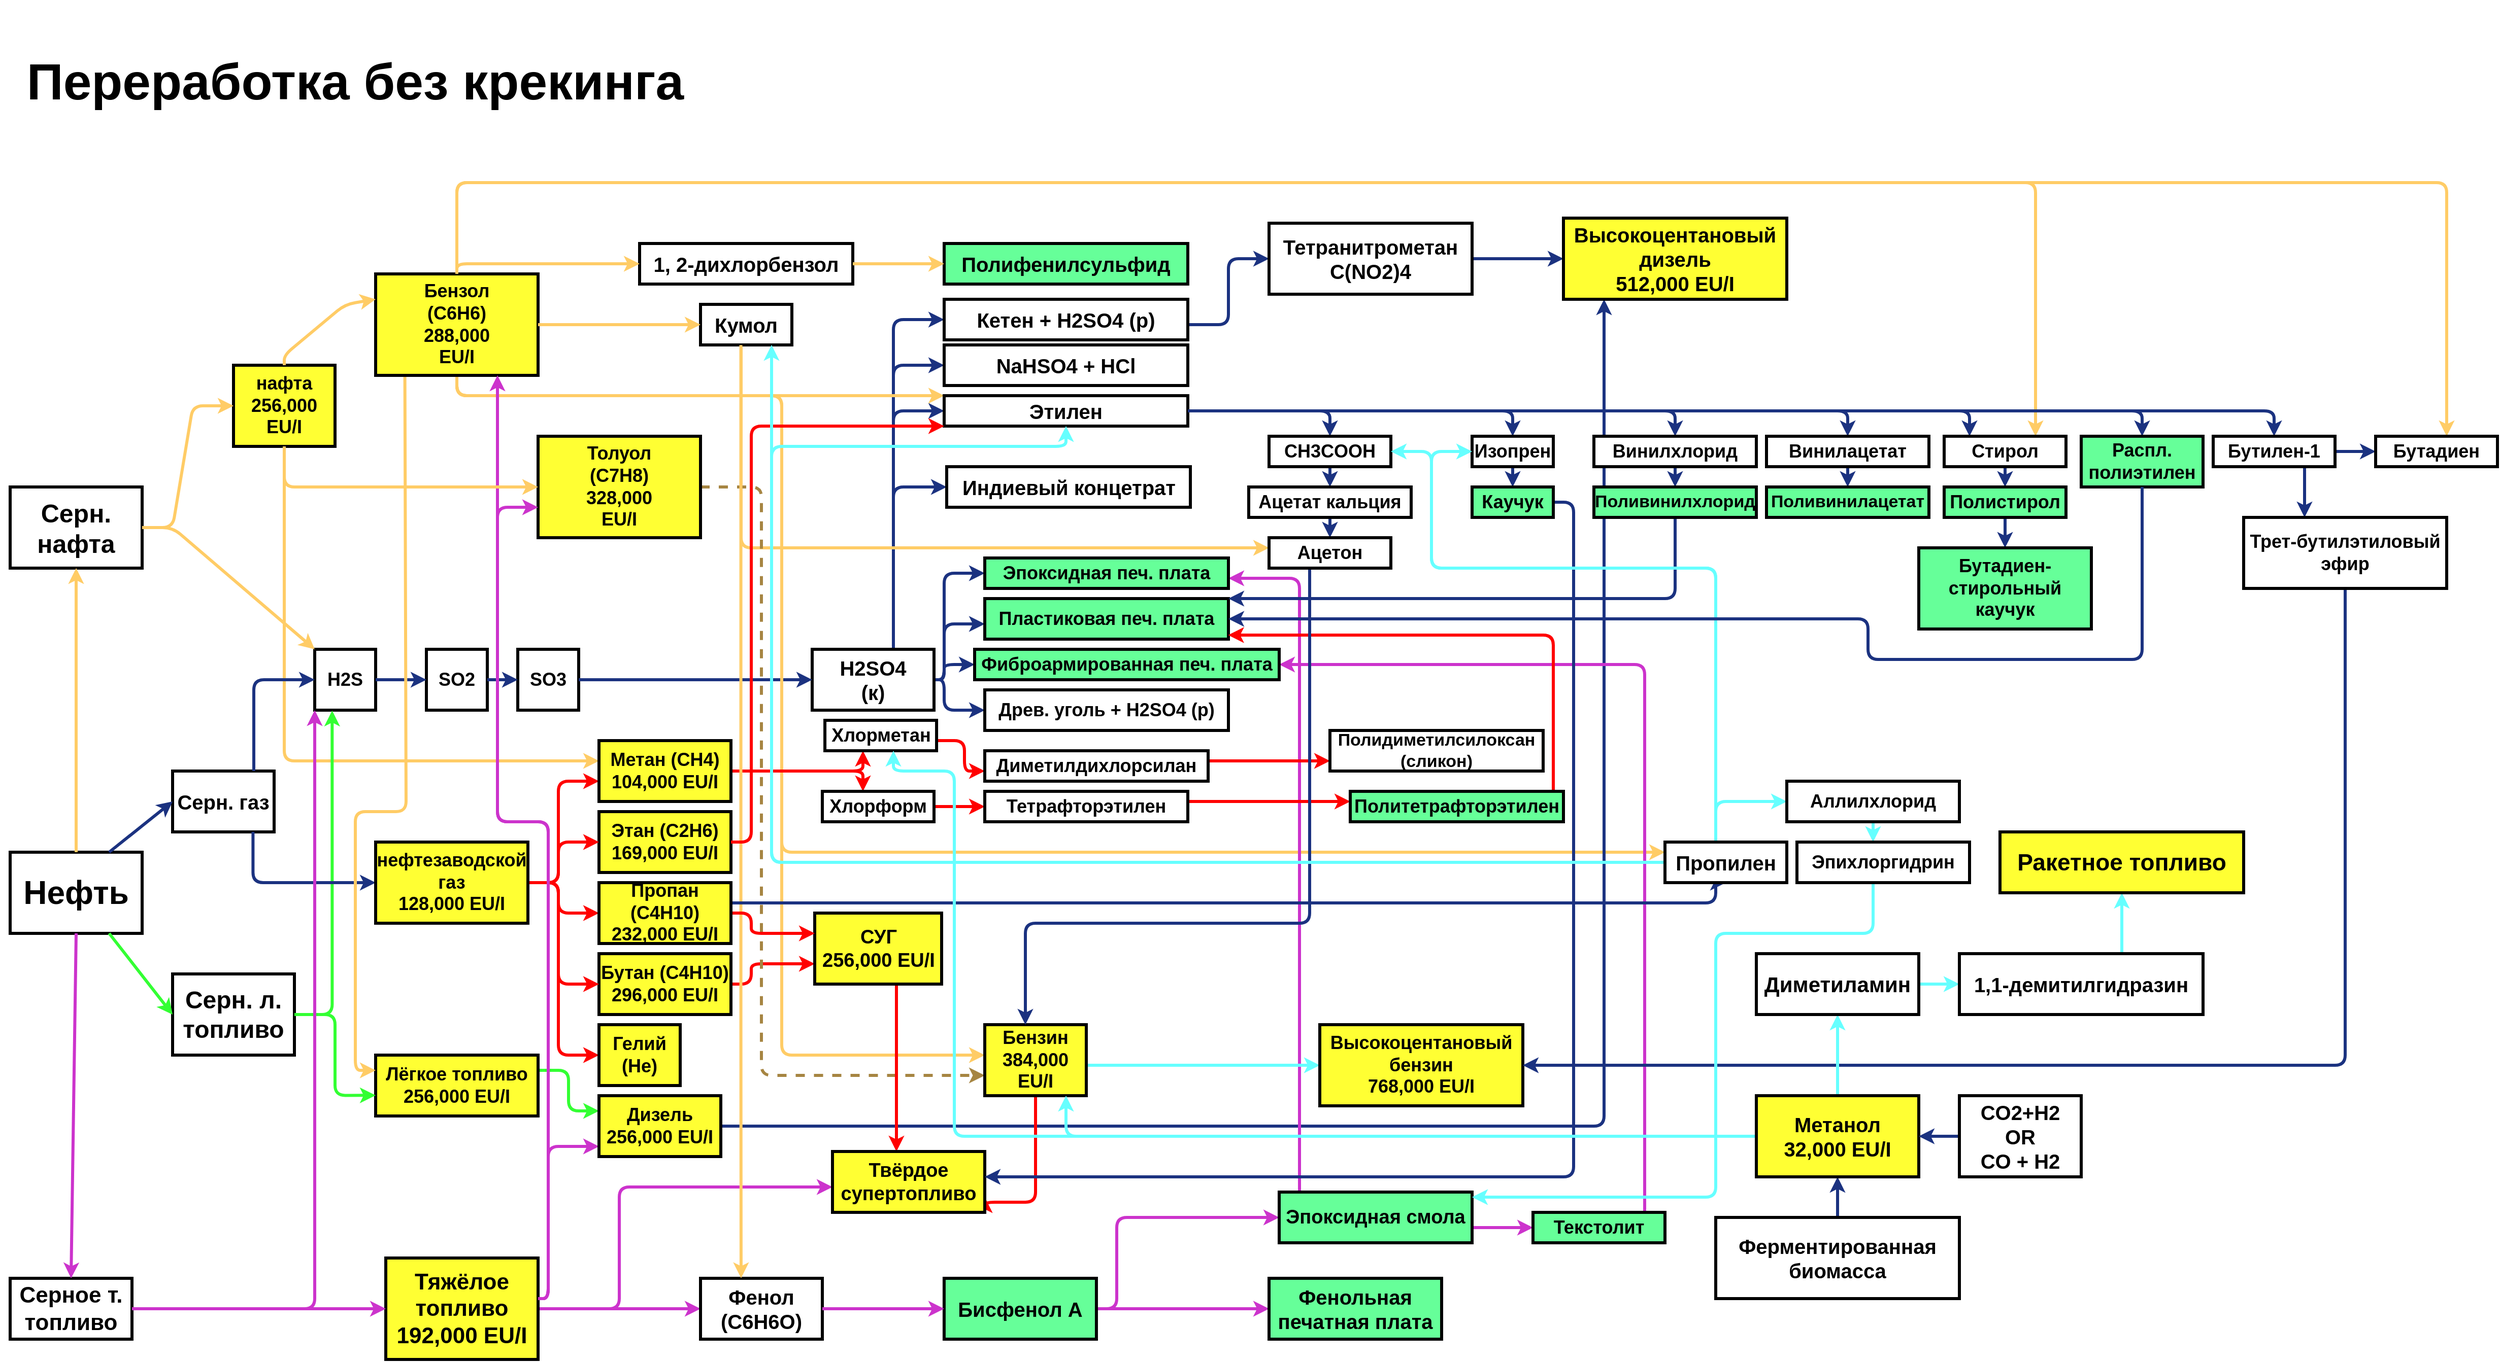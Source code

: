 <mxfile version="18.0.4" type="google"><diagram id="RXw5OCYqo-1XjfsKQY1d" name="Page-1"><mxGraphModel grid="1" page="1" gridSize="10" guides="1" tooltips="1" connect="1" arrows="1" fold="1" pageScale="1" pageWidth="2500" pageHeight="1400" background="#FFFFFF" math="0" shadow="0"><root><mxCell id="0"/><mxCell id="1" parent="0"/><mxCell id="lKDEv3N3qZkub8WBGQD_-1" value="&lt;font style=&quot;font-size: 25px;&quot;&gt;&lt;b style=&quot;font-size: 25px;&quot;&gt;Серн.&lt;br style=&quot;font-size: 25px;&quot;&gt;нафта&lt;/b&gt;&lt;/font&gt;" style="rounded=0;whiteSpace=wrap;html=1;strokeWidth=3;fontSize=25;" vertex="1" parent="1"><mxGeometry x="40" y="480" width="130" height="80" as="geometry"/></mxCell><mxCell id="lKDEv3N3qZkub8WBGQD_-2" value="&lt;p style=&quot;font-size: 50px;&quot;&gt;Переработка без крекинга&lt;/p&gt;" style="text;html=1;strokeColor=none;fillColor=none;align=center;verticalAlign=middle;whiteSpace=wrap;rounded=0;fontSize=50;fontStyle=1;strokeWidth=3;" vertex="1" parent="1"><mxGeometry x="30" y="40" width="700" height="80" as="geometry"/></mxCell><mxCell id="lKDEv3N3qZkub8WBGQD_-6" value="&lt;b style=&quot;font-size: 32px;&quot;&gt;&lt;font style=&quot;font-size: 32px;&quot;&gt;Нефть&lt;/font&gt;&lt;/b&gt;" style="rounded=0;whiteSpace=wrap;html=1;fontFamily=Helvetica;fontSize=32;strokeWidth=3;" vertex="1" parent="1"><mxGeometry x="40" y="840" width="130" height="80" as="geometry"/></mxCell><mxCell id="lKDEv3N3qZkub8WBGQD_-7" value="&lt;b style=&quot;font-size: 20px;&quot;&gt;Серн. газ&lt;/b&gt;" style="rounded=0;whiteSpace=wrap;html=1;fontFamily=Helvetica;fontSize=20;strokeWidth=3;" vertex="1" parent="1"><mxGeometry x="200" y="760" width="100" height="60" as="geometry"/></mxCell><mxCell id="lKDEv3N3qZkub8WBGQD_-8" value="&lt;b style=&quot;font-size: 22px;&quot;&gt;Серное т.&lt;br style=&quot;font-size: 22px;&quot;&gt;топливо&lt;/b&gt;" style="rounded=0;whiteSpace=wrap;html=1;fontFamily=Helvetica;fontSize=22;strokeWidth=3;" vertex="1" parent="1"><mxGeometry x="40" y="1260" width="120" height="60" as="geometry"/></mxCell><mxCell id="lKDEv3N3qZkub8WBGQD_-23" value="" style="curved=1;endArrow=classic;html=1;rounded=0;fontFamily=Helvetica;fontSize=18;entryX=0.5;entryY=1;entryDx=0;entryDy=0;exitX=0.5;exitY=0;exitDx=0;exitDy=0;fontColor=default;labelBackgroundColor=default;labelBorderColor=none;strokeColor=#FFCC66;strokeWidth=3;" edge="1" parent="1" source="lKDEv3N3qZkub8WBGQD_-6" target="lKDEv3N3qZkub8WBGQD_-1"><mxGeometry width="50" height="50" relative="1" as="geometry"><mxPoint x="-15" y="1060" as="sourcePoint"/><mxPoint x="35" y="1010" as="targetPoint"/><Array as="points"/></mxGeometry></mxCell><mxCell id="lKDEv3N3qZkub8WBGQD_-24" value="" style="endArrow=classic;html=1;fontFamily=Helvetica;fontSize=18;exitX=0.75;exitY=0;exitDx=0;exitDy=0;entryX=0;entryY=0.5;entryDx=0;entryDy=0;strokeWidth=3;strokeColor=#1b3280;rounded=1;" edge="1" parent="1" source="lKDEv3N3qZkub8WBGQD_-6" target="lKDEv3N3qZkub8WBGQD_-7"><mxGeometry width="50" height="50" relative="1" as="geometry"><mxPoint x="-15" y="1060" as="sourcePoint"/><mxPoint x="35" y="1010" as="targetPoint"/></mxGeometry></mxCell><mxCell id="lKDEv3N3qZkub8WBGQD_-25" value="&lt;font style=&quot;font-size: 24px;&quot;&gt;Серн. л.&lt;br style=&quot;font-size: 24px;&quot;&gt;топливо&lt;/font&gt;" style="rounded=0;whiteSpace=wrap;html=1;fontFamily=Helvetica;fontSize=24;fontStyle=1;strokeWidth=3;" vertex="1" parent="1"><mxGeometry x="200" y="960" width="120" height="80" as="geometry"/></mxCell><mxCell id="lKDEv3N3qZkub8WBGQD_-36" value="H2S" style="rounded=0;whiteSpace=wrap;html=1;fontFamily=Helvetica;fontSize=18;fontStyle=1;strokeWidth=3;" vertex="1" parent="1"><mxGeometry x="340" y="640" width="60" height="60" as="geometry"/></mxCell><mxCell id="lKDEv3N3qZkub8WBGQD_-189" style="edgeStyle=orthogonalEdgeStyle;rounded=1;orthogonalLoop=1;jettySize=auto;html=1;labelBackgroundColor=default;labelBorderColor=none;fontFamily=Helvetica;fontSize=18;fontColor=#33ff33;strokeColor=#FFCC66;strokeWidth=3;" edge="1" parent="1" source="lKDEv3N3qZkub8WBGQD_-37" target="lKDEv3N3qZkub8WBGQD_-89"><mxGeometry relative="1" as="geometry"><Array as="points"><mxPoint x="310" y="750"/></Array></mxGeometry></mxCell><mxCell id="lKDEv3N3qZkub8WBGQD_-37" value="нафта&lt;br style=&quot;font-size: 18px;&quot;&gt;256,000&lt;br style=&quot;font-size: 18px;&quot;&gt;EU/I" style="rounded=0;whiteSpace=wrap;html=1;fontFamily=Helvetica;fontSize=18;fontStyle=1;fillColor=#ffff33;strokeWidth=3;" vertex="1" parent="1"><mxGeometry x="260" y="360" width="100" height="80" as="geometry"/></mxCell><mxCell id="lKDEv3N3qZkub8WBGQD_-40" value="" style="curved=1;endArrow=classic;html=1;rounded=0;fontFamily=Helvetica;fontSize=18;exitX=0.5;exitY=1;exitDx=0;exitDy=0;entryX=0.5;entryY=0;entryDx=0;entryDy=0;strokeWidth=3;strokeColor=#cc33cc;" edge="1" parent="1" source="lKDEv3N3qZkub8WBGQD_-6" target="lKDEv3N3qZkub8WBGQD_-8"><mxGeometry width="50" height="50" relative="1" as="geometry"><mxPoint x="255" y="1010" as="sourcePoint"/><mxPoint x="305" y="960" as="targetPoint"/><Array as="points"/></mxGeometry></mxCell><mxCell id="lKDEv3N3qZkub8WBGQD_-41" value="" style="endArrow=classic;html=1;rounded=1;fontFamily=Helvetica;fontSize=18;strokeWidth=3;exitX=1;exitY=0.5;exitDx=0;exitDy=0;entryX=0;entryY=0.5;entryDx=0;entryDy=0;strokeColor=#ffcc66;" edge="1" parent="1" source="lKDEv3N3qZkub8WBGQD_-1" target="lKDEv3N3qZkub8WBGQD_-37"><mxGeometry width="50" height="50" relative="1" as="geometry"><mxPoint x="255" y="520" as="sourcePoint"/><mxPoint x="305" y="470" as="targetPoint"/><Array as="points"><mxPoint x="200" y="520"/><mxPoint x="220" y="400"/></Array></mxGeometry></mxCell><mxCell id="lKDEv3N3qZkub8WBGQD_-53" value="" style="endArrow=classic;html=1;fontFamily=Helvetica;fontSize=18;strokeWidth=3;entryX=0;entryY=0.5;entryDx=0;entryDy=0;fontColor=#33ff33;strokeColor=#33ff33;exitX=0.75;exitY=1;exitDx=0;exitDy=0;rounded=1;" edge="1" parent="1" source="lKDEv3N3qZkub8WBGQD_-6" target="lKDEv3N3qZkub8WBGQD_-25"><mxGeometry width="50" height="50" relative="1" as="geometry"><mxPoint x="220" y="900" as="sourcePoint"/><mxPoint x="415" y="920" as="targetPoint"/></mxGeometry></mxCell><mxCell id="lKDEv3N3qZkub8WBGQD_-70" value="" style="endArrow=classic;html=1;rounded=1;fontFamily=Helvetica;fontSize=18;entryX=0;entryY=0;entryDx=0;entryDy=0;exitX=1;exitY=0.5;exitDx=0;exitDy=0;fontColor=default;labelBackgroundColor=default;labelBorderColor=none;strokeColor=#FFCC66;strokeWidth=3;" edge="1" parent="1" source="lKDEv3N3qZkub8WBGQD_-1" target="lKDEv3N3qZkub8WBGQD_-36"><mxGeometry width="50" height="50" relative="1" as="geometry"><mxPoint x="335" y="610.0" as="sourcePoint"/><mxPoint x="335" y="470.0" as="targetPoint"/><Array as="points"><mxPoint x="200" y="520"/></Array></mxGeometry></mxCell><mxCell id="lKDEv3N3qZkub8WBGQD_-71" value="" style="endArrow=classic;html=1;fontFamily=Helvetica;fontSize=18;strokeWidth=3;exitX=1;exitY=0.5;exitDx=0;exitDy=0;fontColor=#33ff33;strokeColor=#33ff33;edgeStyle=orthogonalEdgeStyle;rounded=1;entryX=0.286;entryY=1.006;entryDx=0;entryDy=0;entryPerimeter=0;" edge="1" parent="1" source="lKDEv3N3qZkub8WBGQD_-25" target="lKDEv3N3qZkub8WBGQD_-36"><mxGeometry width="50" height="50" relative="1" as="geometry"><mxPoint x="335" y="880.0" as="sourcePoint"/><mxPoint x="390" y="740" as="targetPoint"/></mxGeometry></mxCell><mxCell id="lKDEv3N3qZkub8WBGQD_-72" value="" style="endArrow=classic;html=1;fontFamily=Helvetica;fontSize=18;entryX=0;entryY=0.5;entryDx=0;entryDy=0;strokeWidth=3;strokeColor=#1b3280;edgeStyle=orthogonalEdgeStyle;rounded=1;" edge="1" parent="1" target="lKDEv3N3qZkub8WBGQD_-36"><mxGeometry width="50" height="50" relative="1" as="geometry"><mxPoint x="280" y="760" as="sourcePoint"/><mxPoint x="225" y="810.0" as="targetPoint"/><Array as="points"><mxPoint x="280" y="670"/></Array></mxGeometry></mxCell><mxCell id="lKDEv3N3qZkub8WBGQD_-101" style="edgeStyle=orthogonalEdgeStyle;orthogonalLoop=1;jettySize=auto;html=1;labelBackgroundColor=default;labelBorderColor=none;fontFamily=Helvetica;fontSize=18;fontColor=#33ff33;strokeColor=#ff0000;strokeWidth=3;exitX=1;exitY=0.5;exitDx=0;exitDy=0;rounded=1;" edge="1" parent="1" source="lKDEv3N3qZkub8WBGQD_-74" target="lKDEv3N3qZkub8WBGQD_-89"><mxGeometry relative="1" as="geometry"><mxPoint x="600" y="780" as="targetPoint"/><Array as="points"><mxPoint x="580" y="870"/><mxPoint x="580" y="770"/></Array></mxGeometry></mxCell><mxCell id="lKDEv3N3qZkub8WBGQD_-75" value="" style="endArrow=classic;html=1;fontFamily=Helvetica;fontSize=18;entryX=0;entryY=0.5;entryDx=0;entryDy=0;strokeWidth=3;strokeColor=#1b3280;edgeStyle=orthogonalEdgeStyle;rounded=1;exitX=0.792;exitY=0.998;exitDx=0;exitDy=0;exitPerimeter=0;" edge="1" parent="1" source="lKDEv3N3qZkub8WBGQD_-7" target="lKDEv3N3qZkub8WBGQD_-74"><mxGeometry width="50" height="50" relative="1" as="geometry"><mxPoint x="280" y="840" as="sourcePoint"/><mxPoint x="385" y="720" as="targetPoint"/><Array as="points"><mxPoint x="279" y="870"/></Array></mxGeometry></mxCell><mxCell id="lKDEv3N3qZkub8WBGQD_-106" style="orthogonalLoop=1;jettySize=auto;html=1;labelBackgroundColor=default;labelBorderColor=none;fontFamily=Helvetica;fontSize=18;fontColor=#33ff33;strokeColor=#33FF33;strokeWidth=3;entryX=0;entryY=0.25;entryDx=0;entryDy=0;exitX=1;exitY=0.25;exitDx=0;exitDy=0;edgeStyle=orthogonalEdgeStyle;rounded=1;" edge="1" parent="1" source="lKDEv3N3qZkub8WBGQD_-76" target="lKDEv3N3qZkub8WBGQD_-105"><mxGeometry relative="1" as="geometry"/></mxCell><mxCell id="lKDEv3N3qZkub8WBGQD_-76" value="Лёгкое топливо&lt;br style=&quot;font-size: 18px;&quot;&gt;256,000 EU/I" style="rounded=0;whiteSpace=wrap;html=1;fontFamily=Helvetica;fontSize=18;fontStyle=1;fillColor=#ffff33;strokeWidth=3;" vertex="1" parent="1"><mxGeometry x="400" y="1040" width="160" height="60" as="geometry"/></mxCell><mxCell id="lKDEv3N3qZkub8WBGQD_-77" value="" style="endArrow=classic;html=1;fontFamily=Helvetica;fontSize=18;strokeWidth=3;entryX=0;entryY=0.661;entryDx=0;entryDy=0;fontColor=#33ff33;strokeColor=#33ff33;edgeStyle=orthogonalEdgeStyle;rounded=1;entryPerimeter=0;" edge="1" parent="1" source="lKDEv3N3qZkub8WBGQD_-25" target="lKDEv3N3qZkub8WBGQD_-76"><mxGeometry width="50" height="50" relative="1" as="geometry"><mxPoint x="320" y="1000" as="sourcePoint"/><mxPoint x="365" y="720" as="targetPoint"/></mxGeometry></mxCell><mxCell id="lKDEv3N3qZkub8WBGQD_-107" style="rounded=1;orthogonalLoop=1;jettySize=auto;html=1;labelBackgroundColor=default;labelBorderColor=none;fontFamily=Helvetica;fontSize=18;fontColor=#33ff33;strokeColor=#CC33CC;strokeWidth=3;edgeStyle=orthogonalEdgeStyle;" edge="1" parent="1" source="lKDEv3N3qZkub8WBGQD_-78" target="lKDEv3N3qZkub8WBGQD_-105"><mxGeometry relative="1" as="geometry"><mxPoint x="610" y="1250" as="sourcePoint"/><mxPoint x="590" y="1180" as="targetPoint"/><Array as="points"><mxPoint x="570" y="1280"/><mxPoint x="570" y="1130"/></Array></mxGeometry></mxCell><mxCell id="lKDEv3N3qZkub8WBGQD_-108" style="edgeStyle=none;rounded=0;orthogonalLoop=1;jettySize=auto;html=1;labelBackgroundColor=default;labelBorderColor=none;fontFamily=Helvetica;fontSize=18;fontColor=#33ff33;strokeColor=#CC33CC;strokeWidth=3;entryX=0;entryY=0.5;entryDx=0;entryDy=0;exitX=1;exitY=0.5;exitDx=0;exitDy=0;" edge="1" parent="1" source="lKDEv3N3qZkub8WBGQD_-78" target="lKDEv3N3qZkub8WBGQD_-109"><mxGeometry relative="1" as="geometry"><mxPoint x="700" y="1280" as="targetPoint"/><mxPoint x="590" y="1310" as="sourcePoint"/></mxGeometry></mxCell><mxCell id="lKDEv3N3qZkub8WBGQD_-145" style="edgeStyle=orthogonalEdgeStyle;rounded=1;orthogonalLoop=1;jettySize=auto;html=1;labelBackgroundColor=default;labelBorderColor=none;fontFamily=Helvetica;fontSize=18;fontColor=#33ff33;strokeColor=#CC33CC;strokeWidth=3;" edge="1" parent="1" source="lKDEv3N3qZkub8WBGQD_-78" target="lKDEv3N3qZkub8WBGQD_-144"><mxGeometry relative="1" as="geometry"><Array as="points"><mxPoint x="640" y="1290"/><mxPoint x="640" y="1170"/></Array></mxGeometry></mxCell><mxCell id="lKDEv3N3qZkub8WBGQD_-78" value="Тяжёлое топливо&lt;br style=&quot;font-size: 22px;&quot;&gt;192,000 EU/I" style="rounded=0;whiteSpace=wrap;html=1;fontFamily=Helvetica;fontSize=22;fontStyle=1;fillColor=#ffff33;strokeWidth=3;" vertex="1" parent="1"><mxGeometry x="410" y="1240" width="150" height="100" as="geometry"/></mxCell><mxCell id="lKDEv3N3qZkub8WBGQD_-80" value="" style="endArrow=classic;html=1;rounded=0;fontFamily=Helvetica;fontSize=18;exitX=1;exitY=0.5;exitDx=0;exitDy=0;entryX=0;entryY=0.5;entryDx=0;entryDy=0;strokeWidth=3;strokeColor=#cc33cc;" edge="1" parent="1" source="lKDEv3N3qZkub8WBGQD_-8" target="lKDEv3N3qZkub8WBGQD_-78"><mxGeometry width="50" height="50" relative="1" as="geometry"><mxPoint x="190" y="1405" as="sourcePoint"/><mxPoint x="410" y="820" as="targetPoint"/></mxGeometry></mxCell><mxCell id="lKDEv3N3qZkub8WBGQD_-81" value="SO2" style="rounded=0;whiteSpace=wrap;html=1;fontFamily=Helvetica;fontSize=18;fontStyle=1;strokeWidth=3;" vertex="1" parent="1"><mxGeometry x="450" y="640" width="60" height="60" as="geometry"/></mxCell><mxCell id="lKDEv3N3qZkub8WBGQD_-82" value="SO3" style="rounded=0;whiteSpace=wrap;html=1;fontFamily=Helvetica;fontSize=18;fontStyle=1;strokeWidth=3;" vertex="1" parent="1"><mxGeometry x="540" y="640" width="60" height="60" as="geometry"/></mxCell><mxCell id="lKDEv3N3qZkub8WBGQD_-83" value="" style="curved=1;endArrow=classic;html=1;rounded=0;fontFamily=Helvetica;fontSize=18;exitX=1;exitY=0.5;exitDx=0;exitDy=0;entryX=0;entryY=0.5;entryDx=0;entryDy=0;strokeWidth=3;strokeColor=#1b3280;" edge="1" parent="1" source="lKDEv3N3qZkub8WBGQD_-36" target="lKDEv3N3qZkub8WBGQD_-81"><mxGeometry width="50" height="50" relative="1" as="geometry"><mxPoint x="325" y="810" as="sourcePoint"/><mxPoint x="370" y="690" as="targetPoint"/><Array as="points"/></mxGeometry></mxCell><mxCell id="lKDEv3N3qZkub8WBGQD_-160" style="edgeStyle=orthogonalEdgeStyle;rounded=1;orthogonalLoop=1;jettySize=auto;html=1;labelBackgroundColor=default;labelBorderColor=none;fontFamily=Helvetica;fontSize=18;fontColor=#33ff33;strokeColor=#1B3280;strokeWidth=3;entryX=0;entryY=0.5;entryDx=0;entryDy=0;" edge="1" parent="1" source="lKDEv3N3qZkub8WBGQD_-85" target="lKDEv3N3qZkub8WBGQD_-157"><mxGeometry relative="1" as="geometry"><mxPoint x="910.004" y="630" as="sourcePoint"/><mxPoint x="930" y="430" as="targetPoint"/><Array as="points"><mxPoint x="910" y="405"/></Array></mxGeometry></mxCell><mxCell id="lKDEv3N3qZkub8WBGQD_-163" style="edgeStyle=orthogonalEdgeStyle;rounded=1;orthogonalLoop=1;jettySize=auto;html=1;labelBackgroundColor=default;labelBorderColor=none;fontFamily=Helvetica;fontSize=18;fontColor=#33ff33;strokeColor=#1B3280;strokeWidth=3;" edge="1" parent="1" source="lKDEv3N3qZkub8WBGQD_-85" target="lKDEv3N3qZkub8WBGQD_-158"><mxGeometry relative="1" as="geometry"><mxPoint x="940" y="600" as="sourcePoint"/><Array as="points"><mxPoint x="910" y="480"/></Array></mxGeometry></mxCell><mxCell id="lKDEv3N3qZkub8WBGQD_-166" style="edgeStyle=orthogonalEdgeStyle;rounded=1;orthogonalLoop=1;jettySize=auto;html=1;labelBackgroundColor=default;labelBorderColor=none;fontFamily=Helvetica;fontSize=18;fontColor=#33ff33;strokeColor=#1B3280;strokeWidth=3;" edge="1" parent="1" source="lKDEv3N3qZkub8WBGQD_-85" target="lKDEv3N3qZkub8WBGQD_-164"><mxGeometry relative="1" as="geometry"><mxPoint x="930" y="590" as="sourcePoint"/><Array as="points"><mxPoint x="960" y="670"/><mxPoint x="960" y="565"/></Array></mxGeometry></mxCell><mxCell id="lKDEv3N3qZkub8WBGQD_-167" style="edgeStyle=orthogonalEdgeStyle;rounded=1;orthogonalLoop=1;jettySize=auto;html=1;labelBackgroundColor=default;labelBorderColor=none;fontFamily=Helvetica;fontSize=18;fontColor=#33ff33;strokeColor=#1B3280;strokeWidth=3;" edge="1" parent="1" source="lKDEv3N3qZkub8WBGQD_-85" target="lKDEv3N3qZkub8WBGQD_-165"><mxGeometry relative="1" as="geometry"><mxPoint x="930" y="590" as="sourcePoint"/><Array as="points"><mxPoint x="960" y="670"/><mxPoint x="960" y="655"/></Array></mxGeometry></mxCell><mxCell id="lKDEv3N3qZkub8WBGQD_-170" style="edgeStyle=orthogonalEdgeStyle;rounded=1;orthogonalLoop=1;jettySize=auto;html=1;labelBackgroundColor=default;labelBorderColor=none;fontFamily=Helvetica;fontSize=18;fontColor=#33ff33;strokeColor=#1B3280;strokeWidth=3;" edge="1" parent="1" source="lKDEv3N3qZkub8WBGQD_-85" target="lKDEv3N3qZkub8WBGQD_-168"><mxGeometry relative="1" as="geometry"><mxPoint x="950" y="720" as="sourcePoint"/><Array as="points"><mxPoint x="960" y="670"/><mxPoint x="960" y="615"/></Array></mxGeometry></mxCell><mxCell id="lKDEv3N3qZkub8WBGQD_-172" style="edgeStyle=orthogonalEdgeStyle;rounded=1;orthogonalLoop=1;jettySize=auto;html=1;labelBackgroundColor=default;labelBorderColor=none;fontFamily=Helvetica;fontSize=18;fontColor=#33ff33;strokeColor=#1B3280;strokeWidth=3;" edge="1" parent="1" source="lKDEv3N3qZkub8WBGQD_-85" target="lKDEv3N3qZkub8WBGQD_-171"><mxGeometry relative="1" as="geometry"><mxPoint x="950" y="720" as="sourcePoint"/><Array as="points"><mxPoint x="960" y="670"/><mxPoint x="960" y="700"/></Array></mxGeometry></mxCell><mxCell id="lKDEv3N3qZkub8WBGQD_-196" style="edgeStyle=orthogonalEdgeStyle;rounded=1;orthogonalLoop=1;jettySize=auto;html=1;labelBackgroundColor=default;labelBorderColor=none;fontFamily=Helvetica;fontSize=18;fontColor=#33ff33;strokeColor=#1B3280;strokeWidth=3;" edge="1" parent="1" source="lKDEv3N3qZkub8WBGQD_-85" target="lKDEv3N3qZkub8WBGQD_-154"><mxGeometry relative="1" as="geometry"><Array as="points"><mxPoint x="910" y="360"/></Array></mxGeometry></mxCell><mxCell id="lKDEv3N3qZkub8WBGQD_-197" style="edgeStyle=orthogonalEdgeStyle;rounded=1;orthogonalLoop=1;jettySize=auto;html=1;labelBackgroundColor=default;labelBorderColor=none;fontFamily=Helvetica;fontSize=18;fontColor=#33ff33;strokeColor=#1B3280;strokeWidth=3;" edge="1" parent="1" source="lKDEv3N3qZkub8WBGQD_-85" target="lKDEv3N3qZkub8WBGQD_-156"><mxGeometry relative="1" as="geometry"><Array as="points"><mxPoint x="910" y="315"/></Array></mxGeometry></mxCell><mxCell id="lKDEv3N3qZkub8WBGQD_-85" value="H2SO4&lt;br style=&quot;font-size: 20px;&quot;&gt;(к)" style="rounded=0;whiteSpace=wrap;html=1;fontFamily=Helvetica;fontSize=20;fontStyle=1;strokeWidth=3;" vertex="1" parent="1"><mxGeometry x="830" y="640" width="120" height="60" as="geometry"/></mxCell><mxCell id="lKDEv3N3qZkub8WBGQD_-86" value="" style="curved=1;endArrow=classic;html=1;rounded=0;fontFamily=Helvetica;fontSize=18;exitX=1;exitY=0.5;exitDx=0;exitDy=0;entryX=0;entryY=0.5;entryDx=0;entryDy=0;strokeWidth=3;strokeColor=#1B3280;" edge="1" parent="1" source="lKDEv3N3qZkub8WBGQD_-82" target="lKDEv3N3qZkub8WBGQD_-85"><mxGeometry width="50" height="50" relative="1" as="geometry"><mxPoint x="510" y="680" as="sourcePoint"/><mxPoint x="550" y="680" as="targetPoint"/><Array as="points"/></mxGeometry></mxCell><mxCell id="lKDEv3N3qZkub8WBGQD_-87" value="" style="endArrow=classic;html=1;rounded=1;fontFamily=Helvetica;fontSize=18;exitX=1;exitY=0.5;exitDx=0;exitDy=0;strokeWidth=3;strokeColor=#cc33cc;entryX=0;entryY=1;entryDx=0;entryDy=0;edgeStyle=orthogonalEdgeStyle;" edge="1" parent="1" source="lKDEv3N3qZkub8WBGQD_-8" target="lKDEv3N3qZkub8WBGQD_-36"><mxGeometry width="50" height="50" relative="1" as="geometry"><mxPoint x="115" y="930" as="sourcePoint"/><mxPoint x="440" y="740" as="targetPoint"/></mxGeometry></mxCell><mxCell id="lKDEv3N3qZkub8WBGQD_-125" style="edgeStyle=none;orthogonalLoop=1;jettySize=auto;html=1;labelBackgroundColor=default;labelBorderColor=none;fontFamily=Helvetica;fontSize=18;fontColor=#33ff33;strokeColor=#FFCC66;strokeWidth=3;entryX=0;entryY=0.25;entryDx=0;entryDy=0;exitX=0.18;exitY=0.986;exitDx=0;exitDy=0;exitPerimeter=0;" edge="1" parent="1" source="lKDEv3N3qZkub8WBGQD_-88" target="lKDEv3N3qZkub8WBGQD_-76"><mxGeometry relative="1" as="geometry"><mxPoint x="490" y="1210" as="targetPoint"/><Array as="points"><mxPoint x="430" y="800"/><mxPoint x="380" y="800"/><mxPoint x="380" y="1055"/></Array></mxGeometry></mxCell><mxCell id="lKDEv3N3qZkub8WBGQD_-180" style="edgeStyle=orthogonalEdgeStyle;rounded=1;orthogonalLoop=1;jettySize=auto;html=1;labelBackgroundColor=default;labelBorderColor=none;fontFamily=Helvetica;fontSize=18;fontColor=#33ff33;strokeColor=#FFCC66;strokeWidth=3;" edge="1" parent="1" source="lKDEv3N3qZkub8WBGQD_-88" target="lKDEv3N3qZkub8WBGQD_-143"><mxGeometry relative="1" as="geometry"><Array as="points"><mxPoint x="480" y="390"/><mxPoint x="800" y="390"/><mxPoint x="800" y="1040"/></Array></mxGeometry></mxCell><mxCell id="lKDEv3N3qZkub8WBGQD_-188" style="edgeStyle=orthogonalEdgeStyle;rounded=1;orthogonalLoop=1;jettySize=auto;html=1;labelBackgroundColor=default;labelBorderColor=none;fontFamily=Helvetica;fontSize=18;fontColor=#33ff33;strokeColor=#FFCC66;strokeWidth=3;" edge="1" parent="1" source="lKDEv3N3qZkub8WBGQD_-88" target="lKDEv3N3qZkub8WBGQD_-157"><mxGeometry relative="1" as="geometry"><Array as="points"><mxPoint x="480" y="390"/></Array></mxGeometry></mxCell><mxCell id="lKDEv3N3qZkub8WBGQD_-237" style="edgeStyle=orthogonalEdgeStyle;rounded=1;orthogonalLoop=1;jettySize=auto;html=1;labelBackgroundColor=default;labelBorderColor=none;fontFamily=Helvetica;fontSize=18;fontColor=#33ff33;strokeColor=#FFCC66;strokeWidth=3;" edge="1" parent="1" source="lKDEv3N3qZkub8WBGQD_-88" target="lKDEv3N3qZkub8WBGQD_-232"><mxGeometry relative="1" as="geometry"><mxPoint x="2210" y="180" as="targetPoint"/><Array as="points"><mxPoint x="480" y="180"/><mxPoint x="2440" y="180"/></Array></mxGeometry></mxCell><mxCell id="lKDEv3N3qZkub8WBGQD_-238" style="edgeStyle=orthogonalEdgeStyle;rounded=1;orthogonalLoop=1;jettySize=auto;html=1;labelBackgroundColor=default;labelBorderColor=none;fontFamily=Helvetica;fontSize=18;fontColor=#33ff33;strokeColor=#FFCC66;strokeWidth=3;entryX=0.75;entryY=0;entryDx=0;entryDy=0;" edge="1" parent="1" source="lKDEv3N3qZkub8WBGQD_-88" target="lKDEv3N3qZkub8WBGQD_-222"><mxGeometry relative="1" as="geometry"><mxPoint x="1700" y="130" as="targetPoint"/><Array as="points"><mxPoint x="480" y="180"/><mxPoint x="2035" y="180"/></Array></mxGeometry></mxCell><mxCell id="lKDEv3N3qZkub8WBGQD_-240" style="edgeStyle=orthogonalEdgeStyle;rounded=1;orthogonalLoop=1;jettySize=auto;html=1;labelBackgroundColor=default;labelBorderColor=none;fontFamily=Helvetica;fontSize=18;fontColor=#33ff33;strokeColor=#FFCC66;strokeWidth=3;exitX=0.5;exitY=1;exitDx=0;exitDy=0;" edge="1" parent="1" source="lKDEv3N3qZkub8WBGQD_-88" target="lKDEv3N3qZkub8WBGQD_-239"><mxGeometry relative="1" as="geometry"><Array as="points"><mxPoint x="480" y="390"/><mxPoint x="800" y="390"/><mxPoint x="800" y="840"/></Array></mxGeometry></mxCell><mxCell id="lKDEv3N3qZkub8WBGQD_-88" value="Бензол&lt;br style=&quot;font-size: 18px;&quot;&gt;(C6H6)&lt;br style=&quot;font-size: 18px;&quot;&gt;288,000&lt;br style=&quot;font-size: 18px;&quot;&gt;EU/I" style="rounded=0;whiteSpace=wrap;html=1;fontFamily=Helvetica;fontSize=18;fontStyle=1;fillColor=#ffff33;strokeWidth=3;" vertex="1" parent="1"><mxGeometry x="400" y="270" width="160" height="100" as="geometry"/></mxCell><mxCell id="lKDEv3N3qZkub8WBGQD_-112" style="edgeStyle=orthogonalEdgeStyle;rounded=1;orthogonalLoop=1;jettySize=auto;html=1;labelBackgroundColor=default;labelBorderColor=none;fontFamily=Helvetica;fontSize=18;fontColor=#33ff33;strokeColor=#FF0000;strokeWidth=3;exitX=1;exitY=0.5;exitDx=0;exitDy=0;" edge="1" parent="1" source="lKDEv3N3qZkub8WBGQD_-89" target="lKDEv3N3qZkub8WBGQD_-110"><mxGeometry relative="1" as="geometry"><mxPoint x="830" y="800" as="targetPoint"/><Array as="points"><mxPoint x="880" y="760"/></Array></mxGeometry></mxCell><mxCell id="lKDEv3N3qZkub8WBGQD_-113" style="edgeStyle=orthogonalEdgeStyle;rounded=1;orthogonalLoop=1;jettySize=auto;html=1;labelBackgroundColor=default;labelBorderColor=none;fontFamily=Helvetica;fontSize=18;fontColor=#33ff33;strokeColor=#FF0000;strokeWidth=3;exitX=1;exitY=0.5;exitDx=0;exitDy=0;" edge="1" parent="1" source="lKDEv3N3qZkub8WBGQD_-89" target="lKDEv3N3qZkub8WBGQD_-111"><mxGeometry relative="1" as="geometry"><mxPoint x="790" y="800" as="targetPoint"/><Array as="points"><mxPoint x="880" y="760"/></Array></mxGeometry></mxCell><mxCell id="lKDEv3N3qZkub8WBGQD_-89" value="Метан (CH4)&lt;br style=&quot;font-size: 18px;&quot;&gt;104,000 EU/I" style="rounded=0;whiteSpace=wrap;html=1;fontFamily=Helvetica;fontSize=18;fontStyle=1;fillColor=#ffff33;strokeWidth=3;" vertex="1" parent="1"><mxGeometry x="620" y="730" width="130" height="60" as="geometry"/></mxCell><mxCell id="lKDEv3N3qZkub8WBGQD_-94" value="Этан (C2H6)&lt;br style=&quot;font-size: 18px;&quot;&gt;169,000 EU/I" style="rounded=0;whiteSpace=wrap;html=1;fontFamily=Helvetica;fontSize=18;fontStyle=1;fillColor=#ffff33;strokeWidth=3;" vertex="1" parent="1"><mxGeometry x="620" y="800" width="130" height="60" as="geometry"/></mxCell><mxCell id="lKDEv3N3qZkub8WBGQD_-152" style="edgeStyle=orthogonalEdgeStyle;rounded=1;orthogonalLoop=1;jettySize=auto;html=1;labelBackgroundColor=default;labelBorderColor=none;fontFamily=Helvetica;fontSize=18;fontColor=#33ff33;strokeColor=#FF0000;strokeWidth=3;" edge="1" parent="1" source="lKDEv3N3qZkub8WBGQD_-97" target="lKDEv3N3qZkub8WBGQD_-142"><mxGeometry relative="1" as="geometry"><Array as="points"><mxPoint x="770" y="970"/><mxPoint x="770" y="950"/></Array></mxGeometry></mxCell><mxCell id="lKDEv3N3qZkub8WBGQD_-97" value="Бутан (C4H10)&lt;br style=&quot;font-size: 18px;&quot;&gt;296,000 EU/I" style="rounded=0;whiteSpace=wrap;html=1;fontFamily=Helvetica;fontSize=18;fontStyle=1;fillColor=#ffff33;strokeWidth=3;" vertex="1" parent="1"><mxGeometry x="620" y="940" width="130" height="60" as="geometry"/></mxCell><mxCell id="lKDEv3N3qZkub8WBGQD_-98" value="Гелий&lt;br style=&quot;font-size: 18px;&quot;&gt;(He)" style="rounded=0;whiteSpace=wrap;html=1;fontFamily=Helvetica;fontSize=18;fontStyle=1;fillColor=#ffff33;strokeWidth=3;" vertex="1" parent="1"><mxGeometry x="620" y="1010" width="80" height="60" as="geometry"/></mxCell><mxCell id="lKDEv3N3qZkub8WBGQD_-102" style="edgeStyle=orthogonalEdgeStyle;rounded=1;orthogonalLoop=1;jettySize=auto;html=1;labelBackgroundColor=default;labelBorderColor=none;fontFamily=Helvetica;fontSize=18;fontColor=#33ff33;strokeColor=#ff0000;strokeWidth=3;entryX=0;entryY=0.5;entryDx=0;entryDy=0;exitX=1;exitY=0.5;exitDx=0;exitDy=0;" edge="1" parent="1" source="lKDEv3N3qZkub8WBGQD_-74" target="lKDEv3N3qZkub8WBGQD_-94"><mxGeometry relative="1" as="geometry"><mxPoint x="630" y="770" as="targetPoint"/><mxPoint x="558" y="880" as="sourcePoint"/><Array as="points"><mxPoint x="580" y="870"/><mxPoint x="580" y="830"/></Array></mxGeometry></mxCell><mxCell id="lKDEv3N3qZkub8WBGQD_-103" style="edgeStyle=orthogonalEdgeStyle;rounded=1;orthogonalLoop=1;jettySize=auto;html=1;labelBackgroundColor=default;labelBorderColor=none;fontFamily=Helvetica;fontSize=18;fontColor=#33ff33;strokeColor=#ff0000;strokeWidth=3;entryX=0;entryY=0.5;entryDx=0;entryDy=0;exitX=1;exitY=0.5;exitDx=0;exitDy=0;" edge="1" parent="1" source="lKDEv3N3qZkub8WBGQD_-74" target="lKDEv3N3qZkub8WBGQD_-97"><mxGeometry relative="1" as="geometry"><mxPoint x="640" y="780" as="targetPoint"/><mxPoint x="580" y="890" as="sourcePoint"/><Array as="points"><mxPoint x="580" y="870"/><mxPoint x="580" y="970"/></Array></mxGeometry></mxCell><mxCell id="lKDEv3N3qZkub8WBGQD_-104" style="edgeStyle=orthogonalEdgeStyle;rounded=1;orthogonalLoop=1;jettySize=auto;html=1;labelBackgroundColor=default;labelBorderColor=none;fontFamily=Helvetica;fontSize=18;fontColor=#33ff33;strokeColor=#ff0000;strokeWidth=3;entryX=0;entryY=0.5;entryDx=0;entryDy=0;exitX=1;exitY=0.5;exitDx=0;exitDy=0;" edge="1" parent="1" source="lKDEv3N3qZkub8WBGQD_-74" target="lKDEv3N3qZkub8WBGQD_-98"><mxGeometry relative="1" as="geometry"><mxPoint x="650" y="790" as="targetPoint"/><mxPoint x="590" y="900" as="sourcePoint"/><Array as="points"><mxPoint x="580" y="870"/><mxPoint x="580" y="1040"/></Array></mxGeometry></mxCell><mxCell id="lKDEv3N3qZkub8WBGQD_-192" style="edgeStyle=orthogonalEdgeStyle;rounded=1;orthogonalLoop=1;jettySize=auto;html=1;labelBackgroundColor=default;labelBorderColor=none;fontFamily=Helvetica;fontSize=18;fontColor=#33ff33;strokeColor=#1B3280;strokeWidth=3;" edge="1" parent="1" source="lKDEv3N3qZkub8WBGQD_-105" target="lKDEv3N3qZkub8WBGQD_-190"><mxGeometry relative="1" as="geometry"><Array as="points"><mxPoint x="1610" y="1110"/></Array></mxGeometry></mxCell><mxCell id="lKDEv3N3qZkub8WBGQD_-105" value="Дизель&lt;br style=&quot;font-size: 18px;&quot;&gt;256,000 EU/I" style="rounded=0;whiteSpace=wrap;html=1;fontFamily=Helvetica;fontSize=18;fontStyle=1;fillColor=#ffff33;strokeWidth=3;" vertex="1" parent="1"><mxGeometry x="620" y="1080" width="120" height="60" as="geometry"/></mxCell><mxCell id="lKDEv3N3qZkub8WBGQD_-109" value="&lt;span style=&quot;font-size: 20px;&quot;&gt;Фенол&lt;br style=&quot;font-size: 20px;&quot;&gt;&lt;/span&gt;(C6H6O)" style="rounded=0;whiteSpace=wrap;html=1;fontFamily=Helvetica;fontSize=20;fontStyle=1;strokeWidth=3;" vertex="1" parent="1"><mxGeometry x="720" y="1260" width="120" height="60" as="geometry"/></mxCell><mxCell id="lKDEv3N3qZkub8WBGQD_-177" style="edgeStyle=orthogonalEdgeStyle;rounded=1;orthogonalLoop=1;jettySize=auto;html=1;labelBackgroundColor=default;labelBorderColor=none;fontFamily=Helvetica;fontSize=18;fontColor=#33ff33;strokeColor=#FF0000;strokeWidth=3;" edge="1" parent="1" source="lKDEv3N3qZkub8WBGQD_-110" target="lKDEv3N3qZkub8WBGQD_-176"><mxGeometry relative="1" as="geometry"><Array as="points"><mxPoint x="980" y="730"/><mxPoint x="980" y="760"/></Array></mxGeometry></mxCell><mxCell id="lKDEv3N3qZkub8WBGQD_-110" value="&lt;font style=&quot;font-size: 18px;&quot;&gt;Хлорметан&lt;/font&gt;" style="rounded=0;whiteSpace=wrap;html=1;fontFamily=Helvetica;fontSize=18;fontStyle=1;strokeWidth=3;" vertex="1" parent="1"><mxGeometry x="842.53" y="710" width="110" height="30" as="geometry"/></mxCell><mxCell id="lKDEv3N3qZkub8WBGQD_-179" style="edgeStyle=orthogonalEdgeStyle;rounded=1;orthogonalLoop=1;jettySize=auto;html=1;labelBackgroundColor=default;labelBorderColor=none;fontFamily=Helvetica;fontSize=18;fontColor=#33ff33;strokeColor=#FF0000;strokeWidth=3;" edge="1" parent="1" source="lKDEv3N3qZkub8WBGQD_-111" target="lKDEv3N3qZkub8WBGQD_-178"><mxGeometry relative="1" as="geometry"><mxPoint x="980" y="800" as="targetPoint"/><Array as="points"/></mxGeometry></mxCell><mxCell id="lKDEv3N3qZkub8WBGQD_-111" value="&lt;font style=&quot;font-size: 18px;&quot;&gt;Хлорформ&lt;/font&gt;" style="rounded=0;whiteSpace=wrap;html=1;fontFamily=Helvetica;fontSize=18;fontStyle=1;strokeWidth=3;" vertex="1" parent="1"><mxGeometry x="840" y="780" width="110" height="30" as="geometry"/></mxCell><mxCell id="lKDEv3N3qZkub8WBGQD_-114" value="" style="endArrow=classic;html=1;rounded=1;fontFamily=Helvetica;fontSize=18;strokeWidth=3;strokeColor=#ffcc66;entryX=0;entryY=0.25;entryDx=0;entryDy=0;exitX=0.5;exitY=0;exitDx=0;exitDy=0;" edge="1" parent="1" source="lKDEv3N3qZkub8WBGQD_-37" target="lKDEv3N3qZkub8WBGQD_-88"><mxGeometry width="50" height="50" relative="1" as="geometry"><mxPoint x="370" y="400" as="sourcePoint"/><mxPoint x="390" y="340" as="targetPoint"/><Array as="points"><mxPoint x="310" y="350"/><mxPoint x="370" y="300"/></Array></mxGeometry></mxCell><mxCell id="lKDEv3N3qZkub8WBGQD_-116" value="&lt;span style=&quot;font-size: 20px;&quot;&gt;1, 2-дихлорбензол&lt;/span&gt;" style="rounded=0;whiteSpace=wrap;html=1;fontFamily=Helvetica;fontSize=20;fontStyle=1;strokeWidth=3;" vertex="1" parent="1"><mxGeometry x="660" y="240" width="210" height="40" as="geometry"/></mxCell><mxCell id="lKDEv3N3qZkub8WBGQD_-117" value="" style="endArrow=classic;html=1;rounded=1;fontFamily=Helvetica;fontSize=18;strokeWidth=3;strokeColor=#ffcc66;exitX=0.5;exitY=0;exitDx=0;exitDy=0;entryX=0;entryY=0.5;entryDx=0;entryDy=0;edgeStyle=orthogonalEdgeStyle;" edge="1" parent="1" source="lKDEv3N3qZkub8WBGQD_-88" target="lKDEv3N3qZkub8WBGQD_-116"><mxGeometry width="50" height="50" relative="1" as="geometry"><mxPoint x="600" y="260" as="sourcePoint"/><mxPoint x="680" y="180" as="targetPoint"/></mxGeometry></mxCell><mxCell id="lKDEv3N3qZkub8WBGQD_-118" value="&lt;span style=&quot;font-size: 20px;&quot;&gt;Полифенилсульфид&lt;/span&gt;" style="rounded=0;whiteSpace=wrap;html=1;fontFamily=Helvetica;fontSize=20;fontStyle=1;fillColor=#66ff99;strokeWidth=3;" vertex="1" parent="1"><mxGeometry x="960" y="240" width="240" height="40" as="geometry"/></mxCell><mxCell id="lKDEv3N3qZkub8WBGQD_-119" value="" style="endArrow=classic;html=1;rounded=1;fontFamily=Helvetica;fontSize=18;strokeWidth=3;strokeColor=#ffcc66;entryX=0;entryY=0.5;entryDx=0;entryDy=0;" edge="1" parent="1" source="lKDEv3N3qZkub8WBGQD_-116" target="lKDEv3N3qZkub8WBGQD_-118"><mxGeometry width="50" height="50" relative="1" as="geometry"><mxPoint x="910" y="260" as="sourcePoint"/><mxPoint x="960" y="260" as="targetPoint"/></mxGeometry></mxCell><mxCell id="lKDEv3N3qZkub8WBGQD_-204" style="edgeStyle=orthogonalEdgeStyle;rounded=1;orthogonalLoop=1;jettySize=auto;html=1;labelBackgroundColor=default;labelBorderColor=none;fontFamily=Helvetica;fontSize=18;fontColor=#33ff33;strokeColor=#FFCC66;strokeWidth=3;" edge="1" parent="1" source="lKDEv3N3qZkub8WBGQD_-121" target="lKDEv3N3qZkub8WBGQD_-201"><mxGeometry relative="1" as="geometry"><Array as="points"><mxPoint x="760" y="540"/></Array></mxGeometry></mxCell><mxCell id="lKDEv3N3qZkub8WBGQD_-121" value="&lt;span style=&quot;font-size: 20px;&quot;&gt;Кумол&lt;/span&gt;" style="rounded=0;whiteSpace=wrap;html=1;fontFamily=Helvetica;fontSize=20;fontStyle=1;strokeWidth=3;" vertex="1" parent="1"><mxGeometry x="720" y="300" width="90" height="40" as="geometry"/></mxCell><mxCell id="lKDEv3N3qZkub8WBGQD_-122" value="" style="endArrow=classic;html=1;rounded=0;fontFamily=Helvetica;fontSize=18;strokeWidth=3;strokeColor=#ffcc66;exitX=1;exitY=0.5;exitDx=0;exitDy=0;" edge="1" parent="1" source="lKDEv3N3qZkub8WBGQD_-88" target="lKDEv3N3qZkub8WBGQD_-121"><mxGeometry width="50" height="50" relative="1" as="geometry"><mxPoint x="599.97" y="390.0" as="sourcePoint"/><mxPoint x="630" y="350" as="targetPoint"/></mxGeometry></mxCell><mxCell id="lKDEv3N3qZkub8WBGQD_-123" style="orthogonalLoop=1;jettySize=auto;html=1;labelBackgroundColor=default;labelBorderColor=none;fontFamily=Helvetica;fontSize=18;fontColor=#33ff33;strokeColor=#CC33CC;strokeWidth=3;entryX=0.75;entryY=1;entryDx=0;entryDy=0;rounded=1;edgeStyle=orthogonalEdgeStyle;" edge="1" parent="1" source="lKDEv3N3qZkub8WBGQD_-78" target="lKDEv3N3qZkub8WBGQD_-88"><mxGeometry relative="1" as="geometry"><mxPoint x="610" y="1260" as="sourcePoint"/><mxPoint x="530" y="400" as="targetPoint"/><Array as="points"><mxPoint x="570" y="1280"/><mxPoint x="570" y="810"/><mxPoint x="520" y="810"/></Array></mxGeometry></mxCell><mxCell id="lKDEv3N3qZkub8WBGQD_-150" style="edgeStyle=orthogonalEdgeStyle;rounded=1;orthogonalLoop=1;jettySize=auto;html=1;labelBackgroundColor=default;labelBorderColor=none;fontFamily=Helvetica;fontSize=18;fontColor=#33ff33;strokeColor=#FF0000;strokeWidth=3;" edge="1" parent="1" source="lKDEv3N3qZkub8WBGQD_-74" target="lKDEv3N3qZkub8WBGQD_-148"><mxGeometry relative="1" as="geometry"><Array as="points"><mxPoint x="580" y="870"/><mxPoint x="580" y="900"/></Array></mxGeometry></mxCell><mxCell id="lKDEv3N3qZkub8WBGQD_-74" value="нефтезаводской&lt;br style=&quot;font-size: 18px;&quot;&gt;газ&lt;br style=&quot;font-size: 18px;&quot;&gt;128,000 EU/I" style="rounded=0;whiteSpace=wrap;html=1;fontFamily=Helvetica;fontSize=18;fontStyle=1;fillColor=#ffff33;strokeWidth=3;" vertex="1" parent="1"><mxGeometry x="400" y="830" width="150" height="80" as="geometry"/></mxCell><mxCell id="lKDEv3N3qZkub8WBGQD_-84" value="" style="curved=1;endArrow=classic;html=1;rounded=0;fontFamily=Helvetica;fontSize=18;exitX=1;exitY=0.5;exitDx=0;exitDy=0;entryX=0;entryY=0.5;entryDx=0;entryDy=0;strokeWidth=3;strokeColor=#1b3280;" edge="1" parent="1" source="lKDEv3N3qZkub8WBGQD_-81" target="lKDEv3N3qZkub8WBGQD_-82"><mxGeometry width="50" height="50" relative="1" as="geometry"><mxPoint x="430" y="690" as="sourcePoint"/><mxPoint x="510" y="660" as="targetPoint"/><Array as="points"/></mxGeometry></mxCell><mxCell id="lKDEv3N3qZkub8WBGQD_-187" style="edgeStyle=orthogonalEdgeStyle;rounded=1;orthogonalLoop=1;jettySize=auto;html=1;labelBackgroundColor=default;labelBorderColor=none;fontFamily=Helvetica;fontSize=18;fontColor=#33ff33;strokeColor=#A68542;strokeWidth=3;dashed=1;" edge="1" parent="1" source="lKDEv3N3qZkub8WBGQD_-127" target="lKDEv3N3qZkub8WBGQD_-143"><mxGeometry relative="1" as="geometry"><Array as="points"><mxPoint x="780" y="480"/><mxPoint x="780" y="1060"/></Array></mxGeometry></mxCell><mxCell id="lKDEv3N3qZkub8WBGQD_-127" value="Толуол&lt;br style=&quot;font-size: 18px;&quot;&gt;(C7H8)&lt;br style=&quot;font-size: 18px;&quot;&gt;328,000&lt;br style=&quot;font-size: 18px;&quot;&gt;EU/I" style="rounded=0;whiteSpace=wrap;html=1;fontFamily=Helvetica;fontSize=18;fontStyle=1;fillColor=#ffff33;strokeWidth=3;" vertex="1" parent="1"><mxGeometry x="560" y="430" width="160" height="100" as="geometry"/></mxCell><mxCell id="lKDEv3N3qZkub8WBGQD_-129" value="" style="endArrow=classic;html=1;rounded=1;fontFamily=Helvetica;fontSize=18;strokeWidth=3;strokeColor=#ffcc66;entryX=0;entryY=0.5;entryDx=0;entryDy=0;exitX=0.5;exitY=1;exitDx=0;exitDy=0;edgeStyle=orthogonalEdgeStyle;" edge="1" parent="1" source="lKDEv3N3qZkub8WBGQD_-37" target="lKDEv3N3qZkub8WBGQD_-127"><mxGeometry width="50" height="50" relative="1" as="geometry"><mxPoint x="320" y="380.0" as="sourcePoint"/><mxPoint x="410" y="330.0" as="targetPoint"/></mxGeometry></mxCell><mxCell id="lKDEv3N3qZkub8WBGQD_-130" style="orthogonalLoop=1;jettySize=auto;html=1;labelBackgroundColor=default;labelBorderColor=none;fontFamily=Helvetica;fontSize=18;fontColor=#33ff33;strokeColor=#CC33CC;strokeWidth=3;rounded=1;edgeStyle=orthogonalEdgeStyle;" edge="1" parent="1" source="lKDEv3N3qZkub8WBGQD_-78" target="lKDEv3N3qZkub8WBGQD_-127"><mxGeometry relative="1" as="geometry"><mxPoint x="610" y="1250" as="sourcePoint"/><mxPoint x="540" y="530" as="targetPoint"/><Array as="points"><mxPoint x="570" y="1280"/><mxPoint x="570" y="810"/><mxPoint x="520" y="810"/><mxPoint x="520" y="500"/></Array></mxGeometry></mxCell><mxCell id="lKDEv3N3qZkub8WBGQD_-131" value="" style="endArrow=classic;html=1;rounded=0;fontFamily=Helvetica;fontSize=18;strokeWidth=3;strokeColor=#ffcc66;edgeStyle=orthogonalEdgeStyle;entryX=0.333;entryY=-0.003;entryDx=0;entryDy=0;entryPerimeter=0;exitX=0.442;exitY=1.003;exitDx=0;exitDy=0;exitPerimeter=0;" edge="1" parent="1" source="lKDEv3N3qZkub8WBGQD_-121" target="lKDEv3N3qZkub8WBGQD_-109"><mxGeometry width="50" height="50" relative="1" as="geometry"><mxPoint x="760" y="340" as="sourcePoint"/><mxPoint x="770" y="1210" as="targetPoint"/><Array as="points"><mxPoint x="760" y="1020"/></Array></mxGeometry></mxCell><mxCell id="lKDEv3N3qZkub8WBGQD_-138" value="" style="edgeStyle=orthogonalEdgeStyle;rounded=1;orthogonalLoop=1;jettySize=auto;html=1;labelBackgroundColor=default;labelBorderColor=none;fontFamily=Helvetica;fontSize=18;fontColor=#33ff33;strokeColor=#CC33CC;strokeWidth=3;" edge="1" parent="1" source="lKDEv3N3qZkub8WBGQD_-133" target="lKDEv3N3qZkub8WBGQD_-135"><mxGeometry relative="1" as="geometry"/></mxCell><mxCell id="lKDEv3N3qZkub8WBGQD_-139" style="edgeStyle=orthogonalEdgeStyle;rounded=1;orthogonalLoop=1;jettySize=auto;html=1;labelBackgroundColor=default;labelBorderColor=none;fontFamily=Helvetica;fontSize=18;fontColor=#33ff33;strokeColor=#CC33CC;strokeWidth=3;" edge="1" parent="1" source="lKDEv3N3qZkub8WBGQD_-133" target="lKDEv3N3qZkub8WBGQD_-136"><mxGeometry relative="1" as="geometry"><Array as="points"><mxPoint x="1130" y="1290"/><mxPoint x="1130" y="1200"/></Array></mxGeometry></mxCell><mxCell id="lKDEv3N3qZkub8WBGQD_-133" value="&lt;span style=&quot;font-size: 20px;&quot;&gt;Бисфенол А&lt;/span&gt;" style="rounded=0;whiteSpace=wrap;html=1;fontFamily=Helvetica;fontSize=20;fontStyle=1;fillColor=#66FF99;strokeWidth=3;" vertex="1" parent="1"><mxGeometry x="959.97" y="1260" width="150" height="60" as="geometry"/></mxCell><mxCell id="lKDEv3N3qZkub8WBGQD_-134" style="edgeStyle=none;rounded=0;orthogonalLoop=1;jettySize=auto;html=1;labelBackgroundColor=default;labelBorderColor=none;fontFamily=Helvetica;fontSize=18;fontColor=#33ff33;strokeColor=#CC33CC;strokeWidth=3;entryX=0;entryY=0.5;entryDx=0;entryDy=0;" edge="1" parent="1" source="lKDEv3N3qZkub8WBGQD_-109" target="lKDEv3N3qZkub8WBGQD_-133"><mxGeometry relative="1" as="geometry"><mxPoint x="1050" y="1350" as="targetPoint"/><mxPoint x="880" y="1290" as="sourcePoint"/></mxGeometry></mxCell><mxCell id="lKDEv3N3qZkub8WBGQD_-135" value="&lt;span style=&quot;font-size: 20px;&quot;&gt;Фенольная печатная плата&lt;/span&gt;" style="rounded=0;whiteSpace=wrap;html=1;fontFamily=Helvetica;fontSize=20;fontStyle=1;fillColor=#66FF99;strokeWidth=3;" vertex="1" parent="1"><mxGeometry x="1280" y="1260" width="170" height="60" as="geometry"/></mxCell><mxCell id="lKDEv3N3qZkub8WBGQD_-141" style="edgeStyle=orthogonalEdgeStyle;rounded=1;orthogonalLoop=1;jettySize=auto;html=1;entryX=0;entryY=0.5;entryDx=0;entryDy=0;labelBackgroundColor=default;labelBorderColor=none;fontFamily=Helvetica;fontSize=18;fontColor=#33ff33;strokeColor=#CC33CC;strokeWidth=3;" edge="1" parent="1" source="lKDEv3N3qZkub8WBGQD_-136" target="lKDEv3N3qZkub8WBGQD_-140"><mxGeometry relative="1" as="geometry"><Array as="points"><mxPoint x="1470" y="1210"/><mxPoint x="1470" y="1210"/></Array></mxGeometry></mxCell><mxCell id="lKDEv3N3qZkub8WBGQD_-211" style="edgeStyle=orthogonalEdgeStyle;rounded=1;orthogonalLoop=1;jettySize=auto;html=1;labelBackgroundColor=default;labelBorderColor=none;fontFamily=Helvetica;fontSize=18;fontColor=#33ff33;strokeColor=#CC33CC;strokeWidth=3;" edge="1" parent="1" source="lKDEv3N3qZkub8WBGQD_-136" target="lKDEv3N3qZkub8WBGQD_-164"><mxGeometry relative="1" as="geometry"><mxPoint x="1250" y="580" as="targetPoint"/><Array as="points"><mxPoint x="1310" y="570"/></Array></mxGeometry></mxCell><mxCell id="lKDEv3N3qZkub8WBGQD_-136" value="&lt;span style=&quot;font-size: 19px;&quot;&gt;Эпоксидная смола&lt;/span&gt;" style="rounded=0;whiteSpace=wrap;html=1;fontFamily=Helvetica;fontSize=19;fontStyle=1;fillColor=#66FF99;strokeWidth=3;" vertex="1" parent="1"><mxGeometry x="1290" y="1175" width="190" height="50" as="geometry"/></mxCell><mxCell id="lKDEv3N3qZkub8WBGQD_-215" style="edgeStyle=orthogonalEdgeStyle;rounded=1;orthogonalLoop=1;jettySize=auto;html=1;labelBackgroundColor=default;labelBorderColor=none;fontFamily=Helvetica;fontSize=18;fontColor=#33ff33;strokeColor=#CC33CC;strokeWidth=3;" edge="1" parent="1" source="lKDEv3N3qZkub8WBGQD_-140" target="lKDEv3N3qZkub8WBGQD_-165"><mxGeometry relative="1" as="geometry"><Array as="points"><mxPoint x="1650" y="655"/></Array></mxGeometry></mxCell><mxCell id="lKDEv3N3qZkub8WBGQD_-140" value="&lt;span style=&quot;font-size: 18px;&quot;&gt;Текстолит&lt;/span&gt;" style="rounded=0;whiteSpace=wrap;html=1;fontFamily=Helvetica;fontSize=18;fontStyle=1;fillColor=#66FF99;strokeWidth=3;" vertex="1" parent="1"><mxGeometry x="1540" y="1195" width="130" height="30" as="geometry"/></mxCell><mxCell id="lKDEv3N3qZkub8WBGQD_-147" style="rounded=1;orthogonalLoop=1;jettySize=auto;html=1;labelBackgroundColor=default;labelBorderColor=none;fontFamily=Helvetica;fontSize=18;fontColor=#33ff33;strokeColor=#FF0000;strokeWidth=3;edgeStyle=orthogonalEdgeStyle;" edge="1" parent="1" source="lKDEv3N3qZkub8WBGQD_-142" target="lKDEv3N3qZkub8WBGQD_-144"><mxGeometry relative="1" as="geometry"><mxPoint x="930" y="1010" as="sourcePoint"/><mxPoint x="950" y="1100" as="targetPoint"/><Array as="points"><mxPoint x="913" y="1055"/><mxPoint x="913" y="1055"/></Array></mxGeometry></mxCell><mxCell id="lKDEv3N3qZkub8WBGQD_-142" value="СУГ&lt;br style=&quot;font-size: 19px;&quot;&gt;256,000 EU/I" style="rounded=0;whiteSpace=wrap;html=1;fontFamily=Helvetica;fontSize=19;fontStyle=1;fillColor=#ffff33;strokeWidth=3;" vertex="1" parent="1"><mxGeometry x="832.5" y="900" width="125" height="70" as="geometry"/></mxCell><mxCell id="lKDEv3N3qZkub8WBGQD_-146" style="edgeStyle=orthogonalEdgeStyle;rounded=1;orthogonalLoop=1;jettySize=auto;html=1;labelBackgroundColor=default;labelBorderColor=none;fontFamily=Helvetica;fontSize=18;fontColor=#33ff33;strokeColor=#FF0000;strokeWidth=3;entryX=1;entryY=0.75;entryDx=0;entryDy=0;" edge="1" parent="1" source="lKDEv3N3qZkub8WBGQD_-143" target="lKDEv3N3qZkub8WBGQD_-144"><mxGeometry relative="1" as="geometry"><mxPoint x="1040" y="1190" as="targetPoint"/><Array as="points"><mxPoint x="1050" y="1185"/></Array></mxGeometry></mxCell><mxCell id="lKDEv3N3qZkub8WBGQD_-185" style="edgeStyle=orthogonalEdgeStyle;rounded=1;orthogonalLoop=1;jettySize=auto;html=1;labelBackgroundColor=default;labelBorderColor=none;fontFamily=Helvetica;fontSize=18;fontColor=#33ff33;strokeColor=#66ffff;strokeWidth=3;" edge="1" parent="1" source="lKDEv3N3qZkub8WBGQD_-143" target="lKDEv3N3qZkub8WBGQD_-184"><mxGeometry relative="1" as="geometry"><Array as="points"><mxPoint x="1140" y="1050"/><mxPoint x="1140" y="1050"/></Array></mxGeometry></mxCell><mxCell id="lKDEv3N3qZkub8WBGQD_-143" value="Бензин&lt;br style=&quot;font-size: 18px;&quot;&gt;384,000 EU/I" style="rounded=0;whiteSpace=wrap;html=1;fontFamily=Helvetica;fontSize=18;fontStyle=1;fillColor=#ffff33;strokeWidth=3;" vertex="1" parent="1"><mxGeometry x="1000" y="1010" width="100" height="70" as="geometry"/></mxCell><mxCell id="lKDEv3N3qZkub8WBGQD_-144" value="Твёрдое&lt;br style=&quot;font-size: 19px;&quot;&gt;супертопливо" style="rounded=0;whiteSpace=wrap;html=1;fontFamily=Helvetica;fontSize=19;fontStyle=1;fillColor=#ffff33;strokeWidth=3;" vertex="1" parent="1"><mxGeometry x="850" y="1135" width="150" height="60" as="geometry"/></mxCell><mxCell id="lKDEv3N3qZkub8WBGQD_-153" style="edgeStyle=orthogonalEdgeStyle;rounded=1;orthogonalLoop=1;jettySize=auto;html=1;labelBackgroundColor=default;labelBorderColor=none;fontFamily=Helvetica;fontSize=18;fontColor=#33ff33;strokeColor=#FF0000;strokeWidth=3;" edge="1" parent="1" source="lKDEv3N3qZkub8WBGQD_-148" target="lKDEv3N3qZkub8WBGQD_-142"><mxGeometry relative="1" as="geometry"><Array as="points"><mxPoint x="770" y="900"/><mxPoint x="770" y="920"/></Array></mxGeometry></mxCell><mxCell id="lKDEv3N3qZkub8WBGQD_-253" style="edgeStyle=orthogonalEdgeStyle;rounded=1;orthogonalLoop=1;jettySize=auto;html=1;labelBackgroundColor=default;labelBorderColor=none;fontFamily=Helvetica;fontSize=18;fontColor=#33ff33;strokeColor=#1B3280;strokeWidth=3;entryX=0.5;entryY=1;entryDx=0;entryDy=0;" edge="1" parent="1" source="lKDEv3N3qZkub8WBGQD_-148" target="lKDEv3N3qZkub8WBGQD_-239"><mxGeometry relative="1" as="geometry"><mxPoint x="1520" y="920" as="targetPoint"/><Array as="points"><mxPoint x="1720" y="890"/></Array></mxGeometry></mxCell><mxCell id="lKDEv3N3qZkub8WBGQD_-148" value="Пропан (C4H10)&lt;br style=&quot;font-size: 18px;&quot;&gt;232,000 EU/I" style="rounded=0;whiteSpace=wrap;html=1;fontFamily=Helvetica;fontSize=18;fontStyle=1;fillColor=#ffff33;strokeWidth=3;" vertex="1" parent="1"><mxGeometry x="620" y="870" width="130" height="60" as="geometry"/></mxCell><mxCell id="lKDEv3N3qZkub8WBGQD_-174" style="edgeStyle=orthogonalEdgeStyle;rounded=1;orthogonalLoop=1;jettySize=auto;html=1;labelBackgroundColor=default;labelBorderColor=none;fontFamily=Helvetica;fontSize=18;fontColor=#33ff33;strokeColor=#1B3280;strokeWidth=3;" edge="1" parent="1" source="lKDEv3N3qZkub8WBGQD_-156" target="lKDEv3N3qZkub8WBGQD_-173"><mxGeometry relative="1" as="geometry"><Array as="points"><mxPoint x="1240" y="320"/><mxPoint x="1240" y="255"/></Array></mxGeometry></mxCell><mxCell id="lKDEv3N3qZkub8WBGQD_-199" style="edgeStyle=orthogonalEdgeStyle;rounded=1;orthogonalLoop=1;jettySize=auto;html=1;labelBackgroundColor=default;labelBorderColor=none;fontFamily=Helvetica;fontSize=18;fontColor=#33ff33;strokeColor=#1B3280;strokeWidth=3;" edge="1" parent="1" source="lKDEv3N3qZkub8WBGQD_-157" target="lKDEv3N3qZkub8WBGQD_-198"><mxGeometry relative="1" as="geometry"><mxPoint x="1250" y="380" as="sourcePoint"/></mxGeometry></mxCell><mxCell id="lKDEv3N3qZkub8WBGQD_-219" style="edgeStyle=orthogonalEdgeStyle;rounded=1;orthogonalLoop=1;jettySize=auto;html=1;labelBackgroundColor=default;labelBorderColor=none;fontFamily=Helvetica;fontSize=18;fontColor=#33ff33;strokeColor=#1B3280;strokeWidth=3;" edge="1" parent="1" source="lKDEv3N3qZkub8WBGQD_-157" target="lKDEv3N3qZkub8WBGQD_-217"><mxGeometry relative="1" as="geometry"/></mxCell><mxCell id="lKDEv3N3qZkub8WBGQD_-226" style="edgeStyle=orthogonalEdgeStyle;rounded=1;orthogonalLoop=1;jettySize=auto;html=1;labelBackgroundColor=default;labelBorderColor=none;fontFamily=Helvetica;fontSize=18;fontColor=#33ff33;strokeColor=#1B3280;strokeWidth=3;" edge="1" parent="1" source="lKDEv3N3qZkub8WBGQD_-157" target="lKDEv3N3qZkub8WBGQD_-222"><mxGeometry relative="1" as="geometry"><Array as="points"><mxPoint x="1970" y="405"/></Array></mxGeometry></mxCell><mxCell id="lKDEv3N3qZkub8WBGQD_-230" style="edgeStyle=orthogonalEdgeStyle;rounded=1;orthogonalLoop=1;jettySize=auto;html=1;labelBackgroundColor=default;labelBorderColor=none;fontFamily=Helvetica;fontSize=18;fontColor=#33ff33;strokeColor=#1B3280;strokeWidth=3;" edge="1" parent="1" source="lKDEv3N3qZkub8WBGQD_-157" target="lKDEv3N3qZkub8WBGQD_-229"><mxGeometry relative="1" as="geometry"/></mxCell><mxCell id="lKDEv3N3qZkub8WBGQD_-236" style="edgeStyle=orthogonalEdgeStyle;rounded=1;orthogonalLoop=1;jettySize=auto;html=1;entryX=0.5;entryY=0;entryDx=0;entryDy=0;labelBackgroundColor=default;labelBorderColor=none;fontFamily=Helvetica;fontSize=18;fontColor=#33ff33;strokeColor=#1B3280;strokeWidth=3;" edge="1" parent="1" source="lKDEv3N3qZkub8WBGQD_-157" target="lKDEv3N3qZkub8WBGQD_-231"><mxGeometry relative="1" as="geometry"/></mxCell><mxCell id="lKDEv3N3qZkub8WBGQD_-255" style="edgeStyle=orthogonalEdgeStyle;rounded=1;orthogonalLoop=1;jettySize=auto;html=1;labelBackgroundColor=default;labelBorderColor=none;fontFamily=Helvetica;fontSize=18;fontColor=#33ff33;strokeColor=#1B3280;strokeWidth=3;" edge="1" parent="1" source="lKDEv3N3qZkub8WBGQD_-157" target="lKDEv3N3qZkub8WBGQD_-254"><mxGeometry relative="1" as="geometry"/></mxCell><mxCell id="lKDEv3N3qZkub8WBGQD_-157" value="&lt;span style=&quot;font-size: 20px;&quot;&gt;Этилен&lt;/span&gt;" style="rounded=0;whiteSpace=wrap;html=1;fontFamily=Helvetica;fontSize=20;fontStyle=1;strokeWidth=3;" vertex="1" parent="1"><mxGeometry x="960" y="390" width="240" height="30" as="geometry"/></mxCell><mxCell id="lKDEv3N3qZkub8WBGQD_-158" value="&lt;font style=&quot;font-size: 20px;&quot;&gt;Индиевый концетрат&lt;/font&gt;" style="rounded=0;whiteSpace=wrap;html=1;fontFamily=Helvetica;fontSize=20;fontStyle=1;strokeWidth=3;" vertex="1" parent="1"><mxGeometry x="962.5" y="460" width="240" height="40" as="geometry"/></mxCell><mxCell id="lKDEv3N3qZkub8WBGQD_-164" value="&lt;font style=&quot;font-size: 18px;&quot;&gt;Эпоксидная печ. плата&lt;/font&gt;" style="rounded=0;whiteSpace=wrap;html=1;fontFamily=Helvetica;fontSize=18;fontStyle=1;fillColor=#66ff99;strokeWidth=3;" vertex="1" parent="1"><mxGeometry x="1000" y="550" width="240" height="30" as="geometry"/></mxCell><mxCell id="lKDEv3N3qZkub8WBGQD_-165" value="&lt;font style=&quot;font-size: 18px;&quot;&gt;Фиброармированная печ. плата&lt;/font&gt;" style="rounded=0;whiteSpace=wrap;html=1;fontFamily=Helvetica;fontSize=18;fontStyle=1;fillColor=#66ff99;strokeWidth=3;" vertex="1" parent="1"><mxGeometry x="990" y="640" width="300" height="30" as="geometry"/></mxCell><mxCell id="lKDEv3N3qZkub8WBGQD_-168" value="&lt;font style=&quot;font-size: 18px;&quot;&gt;Пластиковая печ. плата&lt;/font&gt;" style="rounded=0;whiteSpace=wrap;html=1;fontFamily=Helvetica;fontSize=18;fontStyle=1;fillColor=#66ff99;strokeWidth=3;" vertex="1" parent="1"><mxGeometry x="1000" y="590" width="240" height="40" as="geometry"/></mxCell><mxCell id="lKDEv3N3qZkub8WBGQD_-171" value="&lt;font style=&quot;font-size: 18px;&quot;&gt;Древ. уголь + H2SO4 (p)&lt;/font&gt;" style="rounded=0;whiteSpace=wrap;html=1;fontFamily=Helvetica;fontSize=18;fontStyle=1;strokeWidth=3;" vertex="1" parent="1"><mxGeometry x="1000" y="680" width="240" height="40" as="geometry"/></mxCell><mxCell id="lKDEv3N3qZkub8WBGQD_-191" style="edgeStyle=orthogonalEdgeStyle;rounded=1;orthogonalLoop=1;jettySize=auto;html=1;labelBackgroundColor=default;labelBorderColor=none;fontFamily=Helvetica;fontSize=18;fontColor=#33ff33;strokeColor=#1B3280;strokeWidth=3;" edge="1" parent="1" source="lKDEv3N3qZkub8WBGQD_-173" target="lKDEv3N3qZkub8WBGQD_-190"><mxGeometry relative="1" as="geometry"/></mxCell><mxCell id="lKDEv3N3qZkub8WBGQD_-173" value="&lt;span style=&quot;font-size: 20px;&quot;&gt;Тетранитрометан&lt;br style=&quot;font-size: 20px;&quot;&gt;C(NO2)4&lt;br style=&quot;font-size: 20px;&quot;&gt;&lt;/span&gt;" style="rounded=0;whiteSpace=wrap;html=1;fontFamily=Helvetica;fontSize=20;fontStyle=1;strokeWidth=3;" vertex="1" parent="1"><mxGeometry x="1280" y="220" width="200" height="70" as="geometry"/></mxCell><mxCell id="lKDEv3N3qZkub8WBGQD_-214" style="edgeStyle=orthogonalEdgeStyle;rounded=1;orthogonalLoop=1;jettySize=auto;html=1;labelBackgroundColor=default;labelBorderColor=none;fontFamily=Helvetica;fontSize=18;fontColor=#33ff33;strokeColor=#FF0000;strokeWidth=3;" edge="1" parent="1" source="lKDEv3N3qZkub8WBGQD_-176" target="lKDEv3N3qZkub8WBGQD_-213"><mxGeometry relative="1" as="geometry"><Array as="points"><mxPoint x="1280" y="750"/><mxPoint x="1280" y="750"/></Array></mxGeometry></mxCell><mxCell id="lKDEv3N3qZkub8WBGQD_-176" value="Диметилдихлорсилан" style="rounded=0;whiteSpace=wrap;html=1;fontFamily=Helvetica;fontSize=18;fontStyle=1;strokeWidth=3;" vertex="1" parent="1"><mxGeometry x="1000" y="740" width="220" height="30" as="geometry"/></mxCell><mxCell id="lKDEv3N3qZkub8WBGQD_-183" style="edgeStyle=orthogonalEdgeStyle;rounded=1;orthogonalLoop=1;jettySize=auto;html=1;labelBackgroundColor=default;labelBorderColor=none;fontFamily=Helvetica;fontSize=18;fontColor=#33ff33;strokeColor=#FF0000;strokeWidth=3;" edge="1" parent="1" source="lKDEv3N3qZkub8WBGQD_-178" target="lKDEv3N3qZkub8WBGQD_-182"><mxGeometry relative="1" as="geometry"><Array as="points"><mxPoint x="1230" y="790"/><mxPoint x="1230" y="790"/></Array></mxGeometry></mxCell><mxCell id="lKDEv3N3qZkub8WBGQD_-178" value="&lt;font style=&quot;font-size: 18px;&quot;&gt;Тетрафторэтилен&lt;/font&gt;" style="rounded=0;whiteSpace=wrap;html=1;fontFamily=Helvetica;fontSize=18;fontStyle=1;strokeWidth=3;" vertex="1" parent="1"><mxGeometry x="1000" y="780" width="200" height="30" as="geometry"/></mxCell><mxCell id="lKDEv3N3qZkub8WBGQD_-212" style="edgeStyle=orthogonalEdgeStyle;rounded=1;orthogonalLoop=1;jettySize=auto;html=1;labelBackgroundColor=default;labelBorderColor=none;fontFamily=Helvetica;fontSize=18;fontColor=#33ff33;strokeColor=#FF0000;strokeWidth=3;entryX=0.999;entryY=0.908;entryDx=0;entryDy=0;entryPerimeter=0;" edge="1" parent="1" source="lKDEv3N3qZkub8WBGQD_-182" target="lKDEv3N3qZkub8WBGQD_-168"><mxGeometry relative="1" as="geometry"><Array as="points"><mxPoint x="1560" y="626"/><mxPoint x="1240" y="626"/></Array></mxGeometry></mxCell><mxCell id="lKDEv3N3qZkub8WBGQD_-182" value="&lt;font style=&quot;font-size: 18px;&quot;&gt;Политетрафторэтилен&lt;/font&gt;" style="rounded=0;whiteSpace=wrap;html=1;fontFamily=Helvetica;fontSize=18;fontStyle=1;fillColor=#66FF99;strokeWidth=3;" vertex="1" parent="1"><mxGeometry x="1360" y="780" width="210" height="30" as="geometry"/></mxCell><mxCell id="lKDEv3N3qZkub8WBGQD_-184" value="Высокоцентановый&lt;br style=&quot;font-size: 18px;&quot;&gt;бензин&lt;br style=&quot;font-size: 18px;&quot;&gt;768,000 EU/I" style="rounded=0;whiteSpace=wrap;html=1;fontFamily=Helvetica;fontSize=18;fontStyle=1;fillColor=#ffff33;strokeWidth=3;" vertex="1" parent="1"><mxGeometry x="1330" y="1010" width="200" height="80" as="geometry"/></mxCell><mxCell id="lKDEv3N3qZkub8WBGQD_-175" style="edgeStyle=orthogonalEdgeStyle;rounded=1;orthogonalLoop=1;jettySize=auto;html=1;labelBackgroundColor=default;labelBorderColor=none;fontFamily=Helvetica;fontSize=18;fontColor=#33ff33;strokeColor=#FF0000;strokeWidth=3;" edge="1" parent="1" source="lKDEv3N3qZkub8WBGQD_-94" target="lKDEv3N3qZkub8WBGQD_-157"><mxGeometry relative="1" as="geometry"><Array as="points"><mxPoint x="770" y="830"/><mxPoint x="770" y="420"/></Array></mxGeometry></mxCell><mxCell id="lKDEv3N3qZkub8WBGQD_-190" value="Высокоцентановый&lt;br style=&quot;font-size: 20px;&quot;&gt;дизель&lt;br style=&quot;font-size: 20px;&quot;&gt;512,000 EU/I" style="rounded=0;whiteSpace=wrap;html=1;fontFamily=Helvetica;fontSize=20;fontStyle=1;fillColor=#ffff33;strokeWidth=3;" vertex="1" parent="1"><mxGeometry x="1570" y="215" width="220" height="80" as="geometry"/></mxCell><mxCell id="lKDEv3N3qZkub8WBGQD_-156" value="&lt;span style=&quot;font-size: 20px;&quot;&gt;Кетен + H2SO4 (p)&lt;/span&gt;" style="rounded=0;whiteSpace=wrap;html=1;fontFamily=Helvetica;fontSize=20;fontStyle=1;strokeWidth=3;" vertex="1" parent="1"><mxGeometry x="960" y="295" width="240" height="40" as="geometry"/></mxCell><mxCell id="lKDEv3N3qZkub8WBGQD_-154" value="&lt;span style=&quot;font-size: 20px;&quot;&gt;NaHSO4 + HCl&lt;/span&gt;" style="rounded=0;whiteSpace=wrap;html=1;fontFamily=Helvetica;fontSize=20;fontStyle=1;strokeWidth=3;" vertex="1" parent="1"><mxGeometry x="960" y="340" width="240" height="40" as="geometry"/></mxCell><mxCell id="lKDEv3N3qZkub8WBGQD_-202" style="edgeStyle=orthogonalEdgeStyle;rounded=1;orthogonalLoop=1;jettySize=auto;html=1;labelBackgroundColor=default;labelBorderColor=none;fontFamily=Helvetica;fontSize=18;fontColor=#33ff33;strokeColor=#1B3280;strokeWidth=3;" edge="1" parent="1" source="lKDEv3N3qZkub8WBGQD_-198" target="lKDEv3N3qZkub8WBGQD_-200"><mxGeometry relative="1" as="geometry"/></mxCell><mxCell id="lKDEv3N3qZkub8WBGQD_-198" value="&lt;span style=&quot;font-size: 18px;&quot;&gt;CH3COOH&lt;/span&gt;" style="rounded=0;whiteSpace=wrap;html=1;fontFamily=Helvetica;fontSize=18;fontStyle=1;strokeWidth=3;" vertex="1" parent="1"><mxGeometry x="1280" y="430" width="120" height="30" as="geometry"/></mxCell><mxCell id="lKDEv3N3qZkub8WBGQD_-203" style="edgeStyle=orthogonalEdgeStyle;rounded=1;orthogonalLoop=1;jettySize=auto;html=1;labelBackgroundColor=default;labelBorderColor=none;fontFamily=Helvetica;fontSize=18;fontColor=#33ff33;strokeColor=#1B3280;strokeWidth=3;" edge="1" parent="1" source="lKDEv3N3qZkub8WBGQD_-200" target="lKDEv3N3qZkub8WBGQD_-201"><mxGeometry relative="1" as="geometry"/></mxCell><mxCell id="lKDEv3N3qZkub8WBGQD_-200" value="&lt;span style=&quot;font-size: 18px;&quot;&gt;Ацетат кальция&lt;/span&gt;" style="rounded=0;whiteSpace=wrap;html=1;fontFamily=Helvetica;fontSize=18;fontStyle=1;strokeWidth=3;" vertex="1" parent="1"><mxGeometry x="1260" y="480" width="160" height="30" as="geometry"/></mxCell><mxCell id="lKDEv3N3qZkub8WBGQD_-205" style="edgeStyle=orthogonalEdgeStyle;rounded=1;orthogonalLoop=1;jettySize=auto;html=1;labelBackgroundColor=default;labelBorderColor=none;fontFamily=Helvetica;fontSize=18;fontColor=#33ff33;strokeColor=#1B3280;strokeWidth=3;" edge="1" parent="1" source="lKDEv3N3qZkub8WBGQD_-201" target="lKDEv3N3qZkub8WBGQD_-143"><mxGeometry relative="1" as="geometry"><Array as="points"><mxPoint x="1320" y="910"/><mxPoint x="1040" y="910"/></Array></mxGeometry></mxCell><mxCell id="lKDEv3N3qZkub8WBGQD_-201" value="&lt;span style=&quot;font-size: 18px;&quot;&gt;Ацетон&lt;/span&gt;" style="rounded=0;whiteSpace=wrap;html=1;fontFamily=Helvetica;fontSize=18;fontStyle=1;strokeWidth=3;" vertex="1" parent="1"><mxGeometry x="1280" y="530" width="120" height="30" as="geometry"/></mxCell><mxCell id="lKDEv3N3qZkub8WBGQD_-206" style="edgeStyle=orthogonalEdgeStyle;rounded=1;orthogonalLoop=1;jettySize=auto;html=1;labelBackgroundColor=default;labelBorderColor=none;fontFamily=Helvetica;fontSize=18;fontColor=#33ff33;strokeColor=#1B3280;strokeWidth=3;" edge="1" parent="1" source="lKDEv3N3qZkub8WBGQD_-157" target="lKDEv3N3qZkub8WBGQD_-207"><mxGeometry relative="1" as="geometry"><mxPoint x="1335" y="405" as="sourcePoint"/></mxGeometry></mxCell><mxCell id="lKDEv3N3qZkub8WBGQD_-209" style="edgeStyle=orthogonalEdgeStyle;rounded=1;orthogonalLoop=1;jettySize=auto;html=1;labelBackgroundColor=default;labelBorderColor=none;fontFamily=Helvetica;fontSize=18;fontColor=#33ff33;strokeColor=#1B3280;strokeWidth=3;" edge="1" parent="1" source="lKDEv3N3qZkub8WBGQD_-207" target="lKDEv3N3qZkub8WBGQD_-208"><mxGeometry relative="1" as="geometry"/></mxCell><mxCell id="lKDEv3N3qZkub8WBGQD_-207" value="&lt;span style=&quot;font-size: 18px;&quot;&gt;Изопрен&lt;/span&gt;" style="rounded=0;whiteSpace=wrap;html=1;fontFamily=Helvetica;fontSize=18;fontStyle=1;strokeWidth=3;" vertex="1" parent="1"><mxGeometry x="1480" y="430" width="80" height="30" as="geometry"/></mxCell><mxCell id="lKDEv3N3qZkub8WBGQD_-210" style="edgeStyle=orthogonalEdgeStyle;rounded=1;orthogonalLoop=1;jettySize=auto;html=1;labelBackgroundColor=default;labelBorderColor=none;fontFamily=Helvetica;fontSize=18;fontColor=#33ff33;strokeColor=#1B3280;strokeWidth=3;" edge="1" parent="1" source="lKDEv3N3qZkub8WBGQD_-208" target="lKDEv3N3qZkub8WBGQD_-144"><mxGeometry relative="1" as="geometry"><Array as="points"><mxPoint x="1580" y="495"/><mxPoint x="1580" y="1160"/></Array></mxGeometry></mxCell><mxCell id="lKDEv3N3qZkub8WBGQD_-208" value="&lt;span style=&quot;font-size: 18px;&quot;&gt;Каучук&lt;/span&gt;" style="rounded=0;whiteSpace=wrap;html=1;fontFamily=Helvetica;fontSize=18;fontStyle=1;fillColor=#66FF99;strokeWidth=3;" vertex="1" parent="1"><mxGeometry x="1480" y="480" width="80" height="30" as="geometry"/></mxCell><mxCell id="lKDEv3N3qZkub8WBGQD_-213" value="&lt;font style=&quot;font-size: 17px;&quot;&gt;Полидиметилсилоксан&lt;br style=&quot;font-size: 17px;&quot;&gt;(сликон)&lt;br style=&quot;font-size: 17px;&quot;&gt;&lt;/font&gt;" style="rounded=0;whiteSpace=wrap;html=1;fontFamily=Helvetica;fontSize=17;fontStyle=1;strokeWidth=3;" vertex="1" parent="1"><mxGeometry x="1340" y="720" width="210" height="40" as="geometry"/></mxCell><mxCell id="lKDEv3N3qZkub8WBGQD_-220" style="edgeStyle=orthogonalEdgeStyle;rounded=1;orthogonalLoop=1;jettySize=auto;html=1;labelBackgroundColor=default;labelBorderColor=none;fontFamily=Helvetica;fontSize=18;fontColor=#33ff33;strokeColor=#1B3280;strokeWidth=3;" edge="1" parent="1" source="lKDEv3N3qZkub8WBGQD_-217" target="lKDEv3N3qZkub8WBGQD_-218"><mxGeometry relative="1" as="geometry"/></mxCell><mxCell id="lKDEv3N3qZkub8WBGQD_-217" value="&lt;span style=&quot;font-size: 18px;&quot;&gt;Винилхлорид&lt;/span&gt;" style="rounded=0;whiteSpace=wrap;html=1;fontFamily=Helvetica;fontSize=18;fontStyle=1;strokeWidth=3;" vertex="1" parent="1"><mxGeometry x="1600" y="430" width="160" height="30" as="geometry"/></mxCell><mxCell id="lKDEv3N3qZkub8WBGQD_-221" style="edgeStyle=orthogonalEdgeStyle;rounded=1;orthogonalLoop=1;jettySize=auto;html=1;labelBackgroundColor=default;labelBorderColor=none;fontFamily=Helvetica;fontSize=18;fontColor=#33ff33;strokeColor=#1B3280;strokeWidth=3;entryX=1;entryY=0;entryDx=0;entryDy=0;" edge="1" parent="1" source="lKDEv3N3qZkub8WBGQD_-218" target="lKDEv3N3qZkub8WBGQD_-168"><mxGeometry relative="1" as="geometry"><mxPoint x="1250" y="590" as="targetPoint"/><Array as="points"><mxPoint x="1680" y="590"/></Array></mxGeometry></mxCell><mxCell id="lKDEv3N3qZkub8WBGQD_-218" value="&lt;span style=&quot;font-size: 17px;&quot;&gt;Поливинилхлорид&lt;/span&gt;" style="rounded=0;whiteSpace=wrap;html=1;fontFamily=Helvetica;fontSize=17;fontStyle=1;fillColor=#66FF99;strokeWidth=3;" vertex="1" parent="1"><mxGeometry x="1600" y="480" width="160" height="30" as="geometry"/></mxCell><mxCell id="lKDEv3N3qZkub8WBGQD_-225" style="edgeStyle=orthogonalEdgeStyle;rounded=1;orthogonalLoop=1;jettySize=auto;html=1;labelBackgroundColor=default;labelBorderColor=none;fontFamily=Helvetica;fontSize=18;fontColor=#33ff33;strokeColor=#1B3280;strokeWidth=3;" edge="1" parent="1" source="lKDEv3N3qZkub8WBGQD_-222" target="lKDEv3N3qZkub8WBGQD_-224"><mxGeometry relative="1" as="geometry"/></mxCell><mxCell id="lKDEv3N3qZkub8WBGQD_-222" value="&lt;span style=&quot;font-size: 18px;&quot;&gt;Стирол&lt;/span&gt;" style="rounded=0;whiteSpace=wrap;html=1;fontFamily=Helvetica;fontSize=18;fontStyle=1;strokeWidth=3;" vertex="1" parent="1"><mxGeometry x="1945" y="430" width="120" height="30" as="geometry"/></mxCell><mxCell id="lKDEv3N3qZkub8WBGQD_-228" style="edgeStyle=orthogonalEdgeStyle;rounded=1;orthogonalLoop=1;jettySize=auto;html=1;labelBackgroundColor=default;labelBorderColor=none;fontFamily=Helvetica;fontSize=18;fontColor=#33ff33;strokeColor=#1B3280;strokeWidth=3;" edge="1" parent="1" source="lKDEv3N3qZkub8WBGQD_-224" target="lKDEv3N3qZkub8WBGQD_-227"><mxGeometry relative="1" as="geometry"/></mxCell><mxCell id="lKDEv3N3qZkub8WBGQD_-224" value="&lt;span style=&quot;font-size: 18px;&quot;&gt;Полистирол&lt;/span&gt;" style="rounded=0;whiteSpace=wrap;html=1;fontFamily=Helvetica;fontSize=18;fontStyle=1;fillColor=#66FF99;strokeWidth=3;" vertex="1" parent="1"><mxGeometry x="1945" y="480" width="120" height="30" as="geometry"/></mxCell><mxCell id="lKDEv3N3qZkub8WBGQD_-227" value="&lt;span style=&quot;font-size: 18px;&quot;&gt;Бутадиен-стирольный&lt;br style=&quot;font-size: 18px;&quot;&gt;каучук&lt;/span&gt;" style="rounded=0;whiteSpace=wrap;html=1;fontFamily=Helvetica;fontSize=18;fontStyle=1;fillColor=#66FF99;strokeWidth=3;" vertex="1" parent="1"><mxGeometry x="1920" y="540" width="170" height="80" as="geometry"/></mxCell><mxCell id="lKDEv3N3qZkub8WBGQD_-229" value="&lt;span style=&quot;font-size: 18px;&quot;&gt;Распл.&lt;br style=&quot;font-size: 18px;&quot;&gt;полиэтилен&lt;br style=&quot;font-size: 18px;&quot;&gt;&lt;/span&gt;" style="rounded=0;whiteSpace=wrap;html=1;fontFamily=Helvetica;fontSize=18;fontStyle=1;fillColor=#66FF99;strokeWidth=3;" vertex="1" parent="1"><mxGeometry x="2080" y="430" width="120" height="50" as="geometry"/></mxCell><mxCell id="lKDEv3N3qZkub8WBGQD_-233" style="edgeStyle=orthogonalEdgeStyle;rounded=1;orthogonalLoop=1;jettySize=auto;html=1;labelBackgroundColor=default;labelBorderColor=none;fontFamily=Helvetica;fontSize=18;fontColor=#33ff33;strokeColor=#1B3280;strokeWidth=3;" edge="1" parent="1" source="lKDEv3N3qZkub8WBGQD_-231" target="lKDEv3N3qZkub8WBGQD_-232"><mxGeometry relative="1" as="geometry"/></mxCell><mxCell id="lKDEv3N3qZkub8WBGQD_-235" style="edgeStyle=orthogonalEdgeStyle;rounded=1;orthogonalLoop=1;jettySize=auto;html=1;labelBackgroundColor=default;labelBorderColor=none;fontFamily=Helvetica;fontSize=18;fontColor=#33ff33;strokeColor=#1B3280;strokeWidth=3;" edge="1" parent="1" source="lKDEv3N3qZkub8WBGQD_-231" target="lKDEv3N3qZkub8WBGQD_-234"><mxGeometry relative="1" as="geometry"><Array as="points"><mxPoint x="2300" y="500"/><mxPoint x="2300" y="500"/></Array></mxGeometry></mxCell><mxCell id="lKDEv3N3qZkub8WBGQD_-231" value="&lt;span style=&quot;font-size: 18px;&quot;&gt;Бутилен-1&lt;/span&gt;" style="rounded=0;whiteSpace=wrap;html=1;fontFamily=Helvetica;fontSize=18;fontStyle=1;strokeWidth=3;" vertex="1" parent="1"><mxGeometry x="2210" y="430" width="120" height="30" as="geometry"/></mxCell><mxCell id="lKDEv3N3qZkub8WBGQD_-232" value="&lt;span style=&quot;font-size: 18px;&quot;&gt;Бутадиен&lt;/span&gt;" style="rounded=0;whiteSpace=wrap;html=1;fontFamily=Helvetica;fontSize=18;fontStyle=1;strokeWidth=3;" vertex="1" parent="1"><mxGeometry x="2370" y="430" width="120" height="30" as="geometry"/></mxCell><mxCell id="lKDEv3N3qZkub8WBGQD_-252" style="edgeStyle=orthogonalEdgeStyle;rounded=1;orthogonalLoop=1;jettySize=auto;html=1;labelBackgroundColor=default;labelBorderColor=none;fontFamily=Helvetica;fontSize=18;fontColor=#33ff33;strokeColor=#1B3280;strokeWidth=3;" edge="1" parent="1" source="lKDEv3N3qZkub8WBGQD_-234" target="lKDEv3N3qZkub8WBGQD_-184"><mxGeometry relative="1" as="geometry"><Array as="points"><mxPoint x="2340" y="1050"/></Array></mxGeometry></mxCell><mxCell id="lKDEv3N3qZkub8WBGQD_-234" value="&lt;span style=&quot;font-size: 18px;&quot;&gt;Трет-бутилэтиловый&lt;br style=&quot;font-size: 18px;&quot;&gt;эфир&lt;/span&gt;" style="rounded=0;whiteSpace=wrap;html=1;fontFamily=Helvetica;fontSize=18;fontStyle=1;strokeWidth=3;" vertex="1" parent="1"><mxGeometry x="2240" y="510" width="200" height="70" as="geometry"/></mxCell><mxCell id="lKDEv3N3qZkub8WBGQD_-241" style="edgeStyle=orthogonalEdgeStyle;rounded=1;orthogonalLoop=1;jettySize=auto;html=1;labelBackgroundColor=default;labelBorderColor=none;fontFamily=Helvetica;fontSize=18;fontColor=#33ff33;strokeColor=#66FFFF;strokeWidth=3;" edge="1" parent="1" source="lKDEv3N3qZkub8WBGQD_-239" target="lKDEv3N3qZkub8WBGQD_-121"><mxGeometry relative="1" as="geometry"><mxPoint x="1070.0" y="850.0" as="targetPoint"/><Array as="points"><mxPoint x="790" y="850"/></Array></mxGeometry></mxCell><mxCell id="lKDEv3N3qZkub8WBGQD_-242" style="edgeStyle=orthogonalEdgeStyle;rounded=1;orthogonalLoop=1;jettySize=auto;html=1;labelBackgroundColor=default;labelBorderColor=none;fontFamily=Helvetica;fontSize=18;fontColor=#33ff33;strokeColor=#66FFFF;strokeWidth=3;" edge="1" parent="1" source="lKDEv3N3qZkub8WBGQD_-239" target="lKDEv3N3qZkub8WBGQD_-157"><mxGeometry relative="1" as="geometry"><mxPoint x="980" y="860" as="targetPoint"/><Array as="points"><mxPoint x="790" y="850"/><mxPoint x="790" y="440"/><mxPoint x="1080" y="440"/></Array></mxGeometry></mxCell><mxCell id="lKDEv3N3qZkub8WBGQD_-243" style="edgeStyle=orthogonalEdgeStyle;rounded=1;orthogonalLoop=1;jettySize=auto;html=1;labelBackgroundColor=default;labelBorderColor=none;fontFamily=Helvetica;fontSize=18;fontColor=#33ff33;strokeColor=#66FFFF;strokeWidth=3;" edge="1" parent="1" source="lKDEv3N3qZkub8WBGQD_-239" target="lKDEv3N3qZkub8WBGQD_-198"><mxGeometry relative="1" as="geometry"><Array as="points"><mxPoint x="1720" y="560"/><mxPoint x="1440" y="560"/><mxPoint x="1440" y="445"/></Array></mxGeometry></mxCell><mxCell id="lKDEv3N3qZkub8WBGQD_-244" style="edgeStyle=orthogonalEdgeStyle;rounded=1;orthogonalLoop=1;jettySize=auto;html=1;labelBackgroundColor=default;labelBorderColor=none;fontFamily=Helvetica;fontSize=18;fontColor=#33ff33;strokeColor=#66FFFF;strokeWidth=3;" edge="1" parent="1" source="lKDEv3N3qZkub8WBGQD_-239" target="lKDEv3N3qZkub8WBGQD_-207"><mxGeometry relative="1" as="geometry"><Array as="points"><mxPoint x="1720" y="560"/><mxPoint x="1440" y="560"/><mxPoint x="1440" y="445"/></Array></mxGeometry></mxCell><mxCell id="lKDEv3N3qZkub8WBGQD_-261" style="edgeStyle=orthogonalEdgeStyle;rounded=1;orthogonalLoop=1;jettySize=auto;html=1;labelBackgroundColor=default;labelBorderColor=none;fontFamily=Helvetica;fontSize=18;fontColor=#33ff33;strokeColor=#66FFFF;strokeWidth=3;" edge="1" parent="1" source="lKDEv3N3qZkub8WBGQD_-239" target="lKDEv3N3qZkub8WBGQD_-260"><mxGeometry relative="1" as="geometry"><Array as="points"><mxPoint x="1720" y="790"/></Array></mxGeometry></mxCell><mxCell id="lKDEv3N3qZkub8WBGQD_-239" value="&lt;font style=&quot;font-size: 20px;&quot;&gt;&lt;font style=&quot;font-size: 20px;&quot;&gt;Пропилен&lt;/font&gt;&lt;br style=&quot;font-size: 20px;&quot;&gt;&lt;/font&gt;" style="rounded=0;whiteSpace=wrap;html=1;fontFamily=Helvetica;fontSize=20;fontStyle=1;strokeWidth=3;" vertex="1" parent="1"><mxGeometry x="1670" y="830" width="120" height="40" as="geometry"/></mxCell><mxCell id="lKDEv3N3qZkub8WBGQD_-247" style="edgeStyle=orthogonalEdgeStyle;rounded=1;orthogonalLoop=1;jettySize=auto;html=1;labelBackgroundColor=default;labelBorderColor=none;fontFamily=Helvetica;fontSize=18;fontColor=#33ff33;strokeColor=#1B3280;strokeWidth=3;" edge="1" parent="1" source="lKDEv3N3qZkub8WBGQD_-245" target="lKDEv3N3qZkub8WBGQD_-246"><mxGeometry relative="1" as="geometry"/></mxCell><mxCell id="lKDEv3N3qZkub8WBGQD_-245" value="&lt;font style=&quot;font-size: 20px;&quot;&gt;Ферментированная&lt;br style=&quot;font-size: 20px;&quot;&gt;биомасса&lt;br style=&quot;font-size: 20px;&quot;&gt;&lt;/font&gt;" style="rounded=0;whiteSpace=wrap;html=1;fontFamily=Helvetica;fontSize=20;fontStyle=1;strokeWidth=3;" vertex="1" parent="1"><mxGeometry x="1720" y="1200" width="240" height="80" as="geometry"/></mxCell><mxCell id="lKDEv3N3qZkub8WBGQD_-250" style="edgeStyle=orthogonalEdgeStyle;rounded=1;orthogonalLoop=1;jettySize=auto;html=1;labelBackgroundColor=default;labelBorderColor=none;fontFamily=Helvetica;fontSize=18;fontColor=#33ff33;strokeColor=#66FFFF;strokeWidth=3;" edge="1" parent="1" source="lKDEv3N3qZkub8WBGQD_-246" target="lKDEv3N3qZkub8WBGQD_-143"><mxGeometry relative="1" as="geometry"><Array as="points"><mxPoint x="1080" y="1120"/></Array></mxGeometry></mxCell><mxCell id="lKDEv3N3qZkub8WBGQD_-251" style="edgeStyle=orthogonalEdgeStyle;rounded=1;orthogonalLoop=1;jettySize=auto;html=1;labelBackgroundColor=default;labelBorderColor=none;fontFamily=Helvetica;fontSize=18;fontColor=#33ff33;strokeColor=#66FFFF;strokeWidth=3;" edge="1" parent="1" source="lKDEv3N3qZkub8WBGQD_-246" target="lKDEv3N3qZkub8WBGQD_-110"><mxGeometry relative="1" as="geometry"><Array as="points"><mxPoint x="970" y="1120"/><mxPoint x="970" y="760"/><mxPoint x="910" y="760"/></Array></mxGeometry></mxCell><mxCell id="lKDEv3N3qZkub8WBGQD_-259" style="edgeStyle=orthogonalEdgeStyle;rounded=1;orthogonalLoop=1;jettySize=auto;html=1;labelBackgroundColor=default;labelBorderColor=none;fontFamily=Helvetica;fontSize=18;fontColor=#33ff33;strokeColor=#66FFFF;strokeWidth=3;" edge="1" parent="1" source="lKDEv3N3qZkub8WBGQD_-246" target="lKDEv3N3qZkub8WBGQD_-258"><mxGeometry relative="1" as="geometry"/></mxCell><mxCell id="lKDEv3N3qZkub8WBGQD_-246" value="Метанол&lt;br style=&quot;font-size: 20px;&quot;&gt;32,000 EU/I" style="rounded=0;whiteSpace=wrap;html=1;fontFamily=Helvetica;fontSize=20;fontStyle=1;fillColor=#ffff33;strokeWidth=3;" vertex="1" parent="1"><mxGeometry x="1760" y="1080" width="160" height="80" as="geometry"/></mxCell><mxCell id="lKDEv3N3qZkub8WBGQD_-249" style="edgeStyle=orthogonalEdgeStyle;rounded=1;orthogonalLoop=1;jettySize=auto;html=1;labelBackgroundColor=default;labelBorderColor=none;fontFamily=Helvetica;fontSize=18;fontColor=#33ff33;strokeColor=#1B3280;strokeWidth=3;" edge="1" parent="1" source="lKDEv3N3qZkub8WBGQD_-248" target="lKDEv3N3qZkub8WBGQD_-246"><mxGeometry relative="1" as="geometry"/></mxCell><mxCell id="lKDEv3N3qZkub8WBGQD_-248" value="&lt;font style=&quot;font-size: 20px;&quot;&gt;CO2+H2&lt;br style=&quot;font-size: 20px;&quot;&gt;OR&lt;br style=&quot;font-size: 20px;&quot;&gt;CO + H2&lt;br style=&quot;font-size: 20px;&quot;&gt;&lt;/font&gt;" style="rounded=0;whiteSpace=wrap;html=1;fontFamily=Helvetica;fontSize=20;fontStyle=1;strokeWidth=3;" vertex="1" parent="1"><mxGeometry x="1960" y="1080" width="120" height="80" as="geometry"/></mxCell><mxCell id="lKDEv3N3qZkub8WBGQD_-257" style="edgeStyle=orthogonalEdgeStyle;rounded=1;orthogonalLoop=1;jettySize=auto;html=1;labelBackgroundColor=default;labelBorderColor=none;fontFamily=Helvetica;fontSize=18;fontColor=#33ff33;strokeColor=#1B3280;strokeWidth=3;" edge="1" parent="1" source="lKDEv3N3qZkub8WBGQD_-254" target="lKDEv3N3qZkub8WBGQD_-256"><mxGeometry relative="1" as="geometry"/></mxCell><mxCell id="lKDEv3N3qZkub8WBGQD_-254" value="&lt;span style=&quot;font-size: 18px;&quot;&gt;Винилацетат&lt;/span&gt;" style="rounded=0;whiteSpace=wrap;html=1;fontFamily=Helvetica;fontSize=18;fontStyle=1;strokeWidth=3;" vertex="1" parent="1"><mxGeometry x="1770" y="430" width="160" height="30" as="geometry"/></mxCell><mxCell id="lKDEv3N3qZkub8WBGQD_-256" value="&lt;span style=&quot;font-size: 17px;&quot;&gt;Полив&lt;/span&gt;инилацетат" style="rounded=0;whiteSpace=wrap;html=1;fontFamily=Helvetica;fontSize=17;fontStyle=1;fillColor=#66FF99;strokeWidth=3;" vertex="1" parent="1"><mxGeometry x="1770" y="480" width="160" height="30" as="geometry"/></mxCell><mxCell id="lKDEv3N3qZkub8WBGQD_-266" style="edgeStyle=orthogonalEdgeStyle;rounded=1;orthogonalLoop=1;jettySize=auto;html=1;labelBackgroundColor=default;labelBorderColor=none;fontFamily=Helvetica;fontSize=18;fontColor=#33ff33;strokeColor=#66FFFF;strokeWidth=3;" edge="1" parent="1" source="lKDEv3N3qZkub8WBGQD_-258" target="lKDEv3N3qZkub8WBGQD_-265"><mxGeometry relative="1" as="geometry"/></mxCell><mxCell id="lKDEv3N3qZkub8WBGQD_-258" value="&lt;font style=&quot;font-size: 21px;&quot;&gt;Диметиламин&lt;br style=&quot;font-size: 21px;&quot;&gt;&lt;/font&gt;" style="rounded=0;whiteSpace=wrap;html=1;fontFamily=Helvetica;fontSize=21;fontStyle=1;strokeWidth=3;" vertex="1" parent="1"><mxGeometry x="1760" y="940" width="160" height="60" as="geometry"/></mxCell><mxCell id="lKDEv3N3qZkub8WBGQD_-263" style="edgeStyle=orthogonalEdgeStyle;rounded=1;orthogonalLoop=1;jettySize=auto;html=1;labelBackgroundColor=default;labelBorderColor=none;fontFamily=Helvetica;fontSize=18;fontColor=#33ff33;strokeColor=#66FFFF;strokeWidth=3;" edge="1" parent="1" source="lKDEv3N3qZkub8WBGQD_-260" target="lKDEv3N3qZkub8WBGQD_-262"><mxGeometry relative="1" as="geometry"><Array as="points"><mxPoint x="1875" y="820"/><mxPoint x="1875" y="820"/></Array></mxGeometry></mxCell><mxCell id="lKDEv3N3qZkub8WBGQD_-260" value="&lt;font style=&quot;font-size: 18px;&quot;&gt;&lt;font style=&quot;font-size: 18px;&quot;&gt;Аллилхлорид&lt;/font&gt;&lt;br style=&quot;font-size: 18px;&quot;&gt;&lt;/font&gt;" style="rounded=0;whiteSpace=wrap;html=1;fontFamily=Helvetica;fontSize=18;fontStyle=1;strokeWidth=3;" vertex="1" parent="1"><mxGeometry x="1790" y="770" width="170" height="40" as="geometry"/></mxCell><mxCell id="lKDEv3N3qZkub8WBGQD_-264" style="edgeStyle=orthogonalEdgeStyle;rounded=1;orthogonalLoop=1;jettySize=auto;html=1;labelBackgroundColor=default;labelBorderColor=none;fontFamily=Helvetica;fontSize=18;fontColor=#33ff33;strokeColor=#66FFFF;strokeWidth=3;" edge="1" parent="1" source="lKDEv3N3qZkub8WBGQD_-262" target="lKDEv3N3qZkub8WBGQD_-136"><mxGeometry relative="1" as="geometry"><Array as="points"><mxPoint x="1875" y="920"/><mxPoint x="1720" y="920"/><mxPoint x="1720" y="1180"/></Array></mxGeometry></mxCell><mxCell id="lKDEv3N3qZkub8WBGQD_-262" value="&lt;font style=&quot;font-size: 18px;&quot;&gt;&lt;font style=&quot;font-size: 18px;&quot;&gt;Эпихлоргидрин&lt;/font&gt;&lt;br style=&quot;font-size: 18px;&quot;&gt;&lt;/font&gt;" style="rounded=0;whiteSpace=wrap;html=1;fontFamily=Helvetica;fontSize=18;fontStyle=1;strokeWidth=3;" vertex="1" parent="1"><mxGeometry x="1800" y="830" width="170" height="40" as="geometry"/></mxCell><mxCell id="lKDEv3N3qZkub8WBGQD_-268" style="edgeStyle=orthogonalEdgeStyle;rounded=1;orthogonalLoop=1;jettySize=auto;html=1;labelBackgroundColor=default;labelBorderColor=none;fontFamily=Helvetica;fontSize=18;fontColor=#33ff33;strokeColor=#66FFFF;strokeWidth=3;" edge="1" parent="1" source="lKDEv3N3qZkub8WBGQD_-265" target="lKDEv3N3qZkub8WBGQD_-267"><mxGeometry relative="1" as="geometry"><Array as="points"><mxPoint x="2120" y="930"/><mxPoint x="2120" y="930"/></Array></mxGeometry></mxCell><mxCell id="lKDEv3N3qZkub8WBGQD_-265" value="&lt;font style=&quot;font-size: 20px;&quot;&gt;1,1-демитилгидразин&lt;br style=&quot;font-size: 20px;&quot;&gt;&lt;/font&gt;" style="rounded=0;whiteSpace=wrap;html=1;fontFamily=Helvetica;fontSize=20;fontStyle=1;strokeWidth=3;" vertex="1" parent="1"><mxGeometry x="1960" y="940" width="240" height="60" as="geometry"/></mxCell><mxCell id="lKDEv3N3qZkub8WBGQD_-267" value="&lt;font style=&quot;font-size: 23px;&quot;&gt;Ракетное топливо&lt;br style=&quot;font-size: 23px;&quot;&gt;&lt;/font&gt;" style="rounded=0;whiteSpace=wrap;html=1;fontFamily=Helvetica;fontSize=23;fontStyle=1;fillColor=#FFFF33;strokeWidth=3;" vertex="1" parent="1"><mxGeometry x="2000" y="820" width="240" height="60" as="geometry"/></mxCell><mxCell id="2UD8kITwNDyRAFW6qZAv-1" value="Дизель&lt;br style=&quot;font-size: 18px;&quot;&gt;256,000 EU/I" style="rounded=0;whiteSpace=wrap;html=1;fontFamily=Helvetica;fontSize=18;fontStyle=1;fillColor=#ffff33;strokeWidth=3;" vertex="1" parent="1"><mxGeometry x="620" y="1080" width="120" height="60" as="geometry"/></mxCell><mxCell id="2UD8kITwNDyRAFW6qZAv-2" value="Гелий&lt;br style=&quot;font-size: 18px;&quot;&gt;(He)" style="rounded=0;whiteSpace=wrap;html=1;fontFamily=Helvetica;fontSize=18;fontStyle=1;fillColor=#ffff33;strokeWidth=3;" vertex="1" parent="1"><mxGeometry x="620" y="1010" width="80" height="60" as="geometry"/></mxCell><mxCell id="KqUKkmV3q1FW-Y_S5vEb-2" style="edgeStyle=orthogonalEdgeStyle;rounded=1;orthogonalLoop=1;jettySize=auto;html=1;labelBackgroundColor=default;labelBorderColor=none;fontFamily=Helvetica;fontSize=18;fontColor=#33ff33;strokeColor=#1B3280;strokeWidth=3;entryX=1;entryY=0.5;entryDx=0;entryDy=0;" edge="1" parent="1" source="lKDEv3N3qZkub8WBGQD_-229" target="lKDEv3N3qZkub8WBGQD_-168"><mxGeometry relative="1" as="geometry"><mxPoint x="2320" y="592.5" as="sourcePoint"/><mxPoint x="1380" y="567.5" as="targetPoint"/><Array as="points"><mxPoint x="2140" y="650"/><mxPoint x="1870" y="650"/><mxPoint x="1870" y="610"/></Array></mxGeometry></mxCell></root></mxGraphModel></diagram></mxfile>
